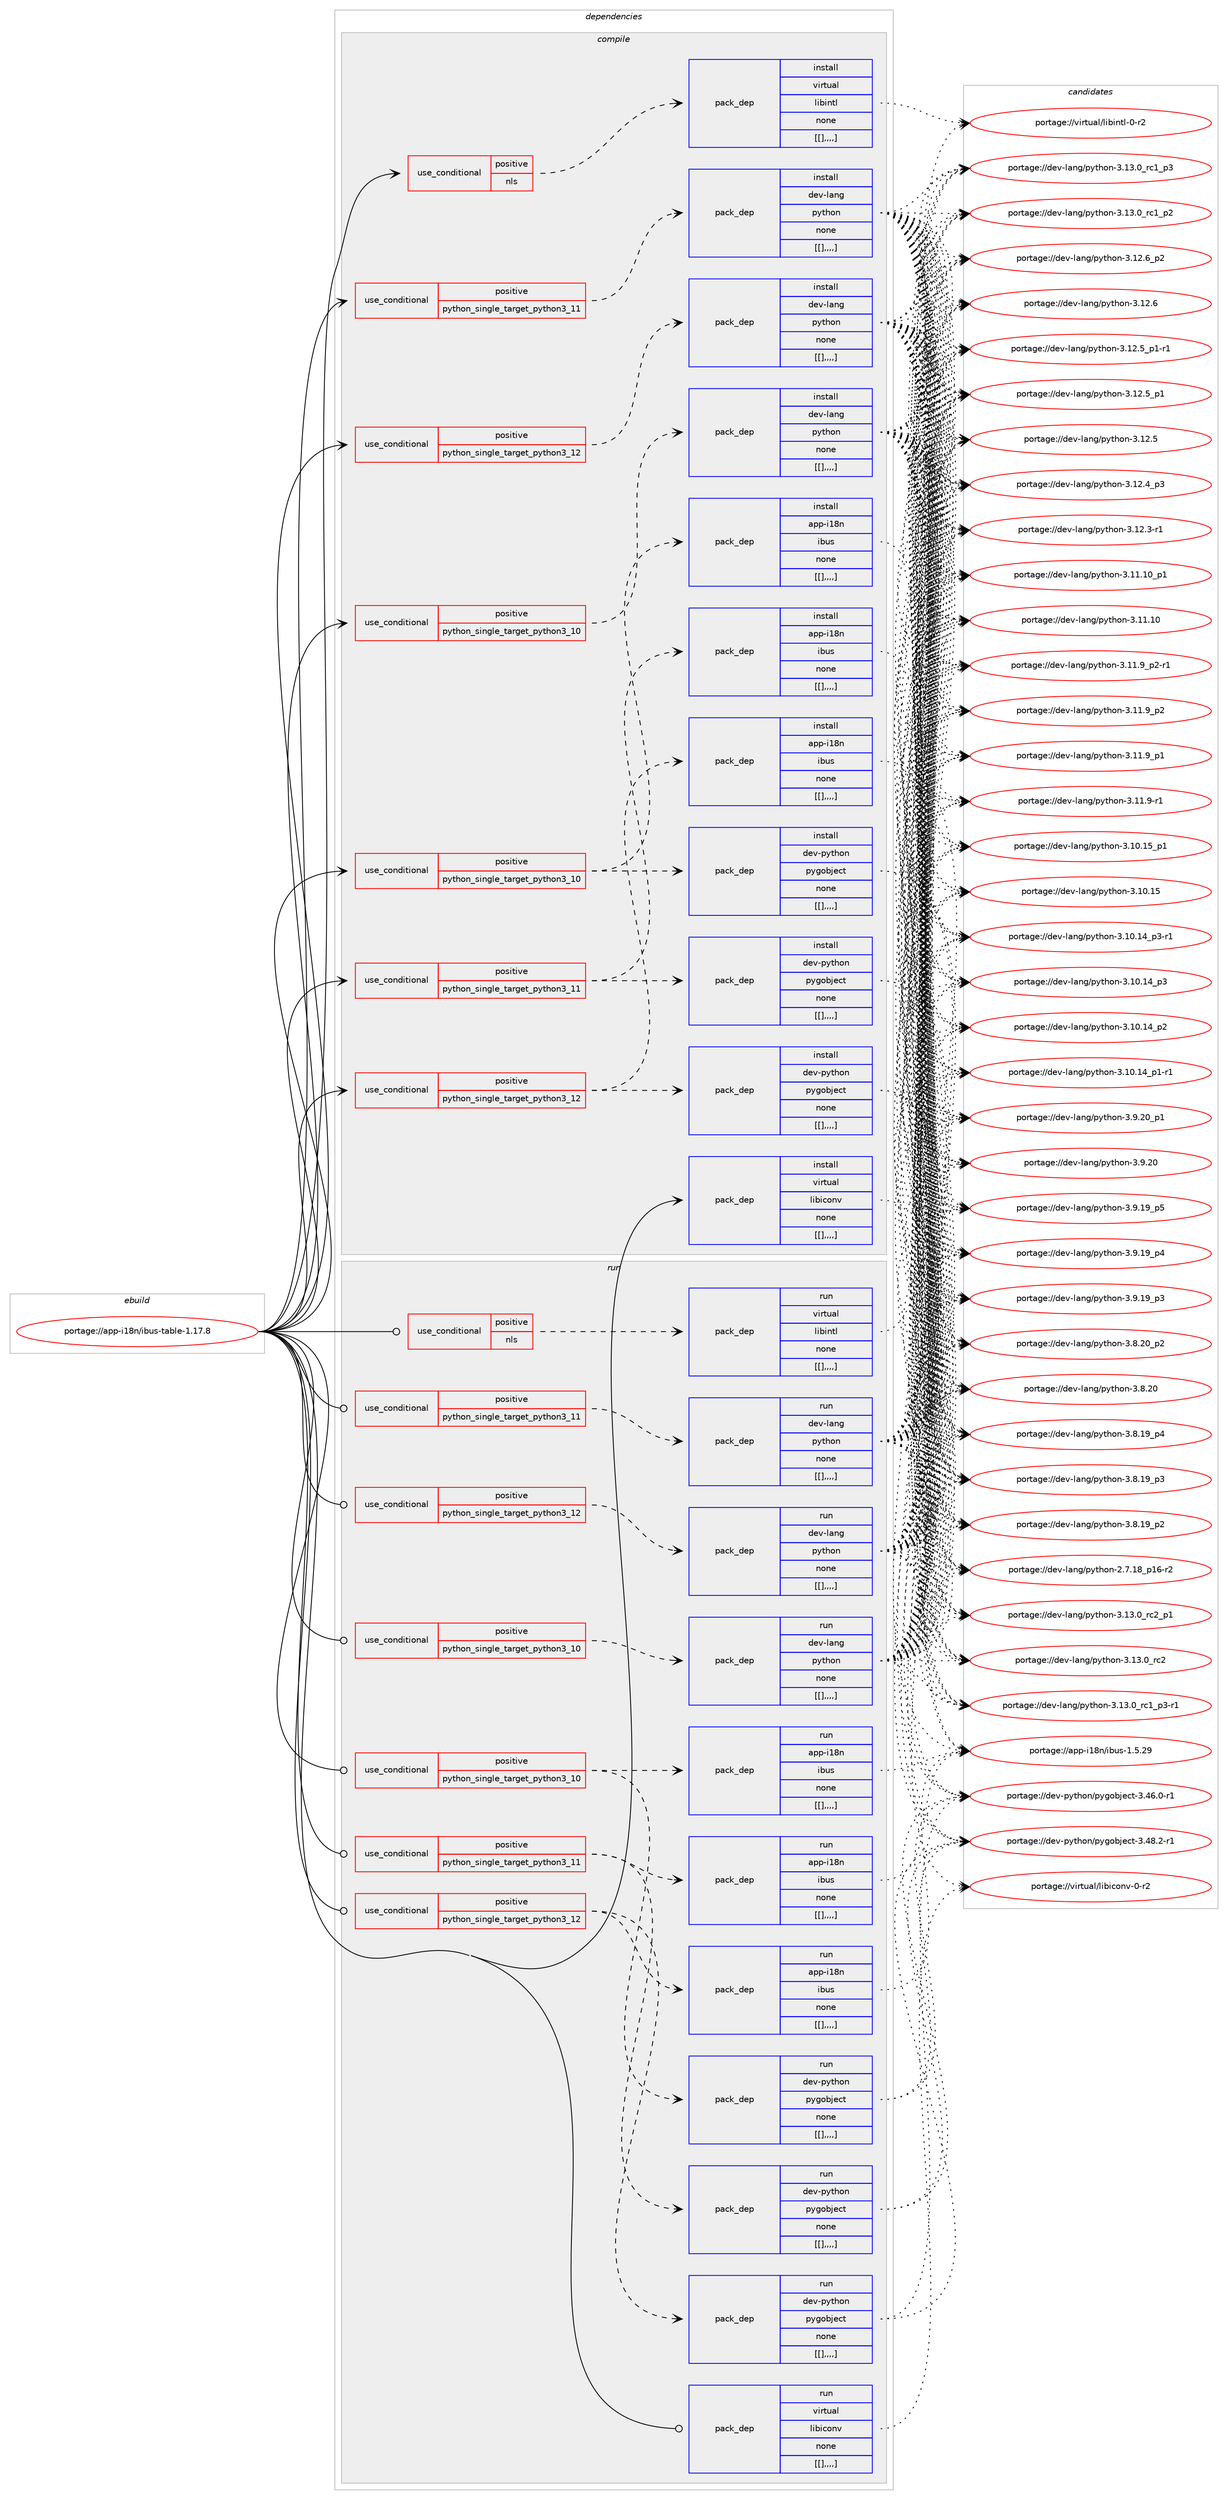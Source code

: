 digraph prolog {

# *************
# Graph options
# *************

newrank=true;
concentrate=true;
compound=true;
graph [rankdir=LR,fontname=Helvetica,fontsize=10,ranksep=1.5];#, ranksep=2.5, nodesep=0.2];
edge  [arrowhead=vee];
node  [fontname=Helvetica,fontsize=10];

# **********
# The ebuild
# **********

subgraph cluster_leftcol {
color=gray;
label=<<i>ebuild</i>>;
id [label="portage://app-i18n/ibus-table-1.17.8", color=red, width=4, href="../app-i18n/ibus-table-1.17.8.svg"];
}

# ****************
# The dependencies
# ****************

subgraph cluster_midcol {
color=gray;
label=<<i>dependencies</i>>;
subgraph cluster_compile {
fillcolor="#eeeeee";
style=filled;
label=<<i>compile</i>>;
subgraph cond11462 {
dependency38437 [label=<<TABLE BORDER="0" CELLBORDER="1" CELLSPACING="0" CELLPADDING="4"><TR><TD ROWSPAN="3" CELLPADDING="10">use_conditional</TD></TR><TR><TD>positive</TD></TR><TR><TD>nls</TD></TR></TABLE>>, shape=none, color=red];
subgraph pack26603 {
dependency38438 [label=<<TABLE BORDER="0" CELLBORDER="1" CELLSPACING="0" CELLPADDING="4" WIDTH="220"><TR><TD ROWSPAN="6" CELLPADDING="30">pack_dep</TD></TR><TR><TD WIDTH="110">install</TD></TR><TR><TD>virtual</TD></TR><TR><TD>libintl</TD></TR><TR><TD>none</TD></TR><TR><TD>[[],,,,]</TD></TR></TABLE>>, shape=none, color=blue];
}
dependency38437:e -> dependency38438:w [weight=20,style="dashed",arrowhead="vee"];
}
id:e -> dependency38437:w [weight=20,style="solid",arrowhead="vee"];
subgraph cond11463 {
dependency38439 [label=<<TABLE BORDER="0" CELLBORDER="1" CELLSPACING="0" CELLPADDING="4"><TR><TD ROWSPAN="3" CELLPADDING="10">use_conditional</TD></TR><TR><TD>positive</TD></TR><TR><TD>python_single_target_python3_10</TD></TR></TABLE>>, shape=none, color=red];
subgraph pack26604 {
dependency38440 [label=<<TABLE BORDER="0" CELLBORDER="1" CELLSPACING="0" CELLPADDING="4" WIDTH="220"><TR><TD ROWSPAN="6" CELLPADDING="30">pack_dep</TD></TR><TR><TD WIDTH="110">install</TD></TR><TR><TD>app-i18n</TD></TR><TR><TD>ibus</TD></TR><TR><TD>none</TD></TR><TR><TD>[[],,,,]</TD></TR></TABLE>>, shape=none, color=blue];
}
dependency38439:e -> dependency38440:w [weight=20,style="dashed",arrowhead="vee"];
subgraph pack26605 {
dependency38441 [label=<<TABLE BORDER="0" CELLBORDER="1" CELLSPACING="0" CELLPADDING="4" WIDTH="220"><TR><TD ROWSPAN="6" CELLPADDING="30">pack_dep</TD></TR><TR><TD WIDTH="110">install</TD></TR><TR><TD>dev-python</TD></TR><TR><TD>pygobject</TD></TR><TR><TD>none</TD></TR><TR><TD>[[],,,,]</TD></TR></TABLE>>, shape=none, color=blue];
}
dependency38439:e -> dependency38441:w [weight=20,style="dashed",arrowhead="vee"];
}
id:e -> dependency38439:w [weight=20,style="solid",arrowhead="vee"];
subgraph cond11464 {
dependency38442 [label=<<TABLE BORDER="0" CELLBORDER="1" CELLSPACING="0" CELLPADDING="4"><TR><TD ROWSPAN="3" CELLPADDING="10">use_conditional</TD></TR><TR><TD>positive</TD></TR><TR><TD>python_single_target_python3_10</TD></TR></TABLE>>, shape=none, color=red];
subgraph pack26606 {
dependency38443 [label=<<TABLE BORDER="0" CELLBORDER="1" CELLSPACING="0" CELLPADDING="4" WIDTH="220"><TR><TD ROWSPAN="6" CELLPADDING="30">pack_dep</TD></TR><TR><TD WIDTH="110">install</TD></TR><TR><TD>dev-lang</TD></TR><TR><TD>python</TD></TR><TR><TD>none</TD></TR><TR><TD>[[],,,,]</TD></TR></TABLE>>, shape=none, color=blue];
}
dependency38442:e -> dependency38443:w [weight=20,style="dashed",arrowhead="vee"];
}
id:e -> dependency38442:w [weight=20,style="solid",arrowhead="vee"];
subgraph cond11465 {
dependency38444 [label=<<TABLE BORDER="0" CELLBORDER="1" CELLSPACING="0" CELLPADDING="4"><TR><TD ROWSPAN="3" CELLPADDING="10">use_conditional</TD></TR><TR><TD>positive</TD></TR><TR><TD>python_single_target_python3_11</TD></TR></TABLE>>, shape=none, color=red];
subgraph pack26607 {
dependency38445 [label=<<TABLE BORDER="0" CELLBORDER="1" CELLSPACING="0" CELLPADDING="4" WIDTH="220"><TR><TD ROWSPAN="6" CELLPADDING="30">pack_dep</TD></TR><TR><TD WIDTH="110">install</TD></TR><TR><TD>app-i18n</TD></TR><TR><TD>ibus</TD></TR><TR><TD>none</TD></TR><TR><TD>[[],,,,]</TD></TR></TABLE>>, shape=none, color=blue];
}
dependency38444:e -> dependency38445:w [weight=20,style="dashed",arrowhead="vee"];
subgraph pack26608 {
dependency38446 [label=<<TABLE BORDER="0" CELLBORDER="1" CELLSPACING="0" CELLPADDING="4" WIDTH="220"><TR><TD ROWSPAN="6" CELLPADDING="30">pack_dep</TD></TR><TR><TD WIDTH="110">install</TD></TR><TR><TD>dev-python</TD></TR><TR><TD>pygobject</TD></TR><TR><TD>none</TD></TR><TR><TD>[[],,,,]</TD></TR></TABLE>>, shape=none, color=blue];
}
dependency38444:e -> dependency38446:w [weight=20,style="dashed",arrowhead="vee"];
}
id:e -> dependency38444:w [weight=20,style="solid",arrowhead="vee"];
subgraph cond11466 {
dependency38447 [label=<<TABLE BORDER="0" CELLBORDER="1" CELLSPACING="0" CELLPADDING="4"><TR><TD ROWSPAN="3" CELLPADDING="10">use_conditional</TD></TR><TR><TD>positive</TD></TR><TR><TD>python_single_target_python3_11</TD></TR></TABLE>>, shape=none, color=red];
subgraph pack26609 {
dependency38448 [label=<<TABLE BORDER="0" CELLBORDER="1" CELLSPACING="0" CELLPADDING="4" WIDTH="220"><TR><TD ROWSPAN="6" CELLPADDING="30">pack_dep</TD></TR><TR><TD WIDTH="110">install</TD></TR><TR><TD>dev-lang</TD></TR><TR><TD>python</TD></TR><TR><TD>none</TD></TR><TR><TD>[[],,,,]</TD></TR></TABLE>>, shape=none, color=blue];
}
dependency38447:e -> dependency38448:w [weight=20,style="dashed",arrowhead="vee"];
}
id:e -> dependency38447:w [weight=20,style="solid",arrowhead="vee"];
subgraph cond11467 {
dependency38449 [label=<<TABLE BORDER="0" CELLBORDER="1" CELLSPACING="0" CELLPADDING="4"><TR><TD ROWSPAN="3" CELLPADDING="10">use_conditional</TD></TR><TR><TD>positive</TD></TR><TR><TD>python_single_target_python3_12</TD></TR></TABLE>>, shape=none, color=red];
subgraph pack26610 {
dependency38450 [label=<<TABLE BORDER="0" CELLBORDER="1" CELLSPACING="0" CELLPADDING="4" WIDTH="220"><TR><TD ROWSPAN="6" CELLPADDING="30">pack_dep</TD></TR><TR><TD WIDTH="110">install</TD></TR><TR><TD>app-i18n</TD></TR><TR><TD>ibus</TD></TR><TR><TD>none</TD></TR><TR><TD>[[],,,,]</TD></TR></TABLE>>, shape=none, color=blue];
}
dependency38449:e -> dependency38450:w [weight=20,style="dashed",arrowhead="vee"];
subgraph pack26611 {
dependency38451 [label=<<TABLE BORDER="0" CELLBORDER="1" CELLSPACING="0" CELLPADDING="4" WIDTH="220"><TR><TD ROWSPAN="6" CELLPADDING="30">pack_dep</TD></TR><TR><TD WIDTH="110">install</TD></TR><TR><TD>dev-python</TD></TR><TR><TD>pygobject</TD></TR><TR><TD>none</TD></TR><TR><TD>[[],,,,]</TD></TR></TABLE>>, shape=none, color=blue];
}
dependency38449:e -> dependency38451:w [weight=20,style="dashed",arrowhead="vee"];
}
id:e -> dependency38449:w [weight=20,style="solid",arrowhead="vee"];
subgraph cond11468 {
dependency38452 [label=<<TABLE BORDER="0" CELLBORDER="1" CELLSPACING="0" CELLPADDING="4"><TR><TD ROWSPAN="3" CELLPADDING="10">use_conditional</TD></TR><TR><TD>positive</TD></TR><TR><TD>python_single_target_python3_12</TD></TR></TABLE>>, shape=none, color=red];
subgraph pack26612 {
dependency38453 [label=<<TABLE BORDER="0" CELLBORDER="1" CELLSPACING="0" CELLPADDING="4" WIDTH="220"><TR><TD ROWSPAN="6" CELLPADDING="30">pack_dep</TD></TR><TR><TD WIDTH="110">install</TD></TR><TR><TD>dev-lang</TD></TR><TR><TD>python</TD></TR><TR><TD>none</TD></TR><TR><TD>[[],,,,]</TD></TR></TABLE>>, shape=none, color=blue];
}
dependency38452:e -> dependency38453:w [weight=20,style="dashed",arrowhead="vee"];
}
id:e -> dependency38452:w [weight=20,style="solid",arrowhead="vee"];
subgraph pack26613 {
dependency38454 [label=<<TABLE BORDER="0" CELLBORDER="1" CELLSPACING="0" CELLPADDING="4" WIDTH="220"><TR><TD ROWSPAN="6" CELLPADDING="30">pack_dep</TD></TR><TR><TD WIDTH="110">install</TD></TR><TR><TD>virtual</TD></TR><TR><TD>libiconv</TD></TR><TR><TD>none</TD></TR><TR><TD>[[],,,,]</TD></TR></TABLE>>, shape=none, color=blue];
}
id:e -> dependency38454:w [weight=20,style="solid",arrowhead="vee"];
}
subgraph cluster_compileandrun {
fillcolor="#eeeeee";
style=filled;
label=<<i>compile and run</i>>;
}
subgraph cluster_run {
fillcolor="#eeeeee";
style=filled;
label=<<i>run</i>>;
subgraph cond11469 {
dependency38455 [label=<<TABLE BORDER="0" CELLBORDER="1" CELLSPACING="0" CELLPADDING="4"><TR><TD ROWSPAN="3" CELLPADDING="10">use_conditional</TD></TR><TR><TD>positive</TD></TR><TR><TD>nls</TD></TR></TABLE>>, shape=none, color=red];
subgraph pack26614 {
dependency38456 [label=<<TABLE BORDER="0" CELLBORDER="1" CELLSPACING="0" CELLPADDING="4" WIDTH="220"><TR><TD ROWSPAN="6" CELLPADDING="30">pack_dep</TD></TR><TR><TD WIDTH="110">run</TD></TR><TR><TD>virtual</TD></TR><TR><TD>libintl</TD></TR><TR><TD>none</TD></TR><TR><TD>[[],,,,]</TD></TR></TABLE>>, shape=none, color=blue];
}
dependency38455:e -> dependency38456:w [weight=20,style="dashed",arrowhead="vee"];
}
id:e -> dependency38455:w [weight=20,style="solid",arrowhead="odot"];
subgraph cond11470 {
dependency38457 [label=<<TABLE BORDER="0" CELLBORDER="1" CELLSPACING="0" CELLPADDING="4"><TR><TD ROWSPAN="3" CELLPADDING="10">use_conditional</TD></TR><TR><TD>positive</TD></TR><TR><TD>python_single_target_python3_10</TD></TR></TABLE>>, shape=none, color=red];
subgraph pack26615 {
dependency38458 [label=<<TABLE BORDER="0" CELLBORDER="1" CELLSPACING="0" CELLPADDING="4" WIDTH="220"><TR><TD ROWSPAN="6" CELLPADDING="30">pack_dep</TD></TR><TR><TD WIDTH="110">run</TD></TR><TR><TD>app-i18n</TD></TR><TR><TD>ibus</TD></TR><TR><TD>none</TD></TR><TR><TD>[[],,,,]</TD></TR></TABLE>>, shape=none, color=blue];
}
dependency38457:e -> dependency38458:w [weight=20,style="dashed",arrowhead="vee"];
subgraph pack26616 {
dependency38459 [label=<<TABLE BORDER="0" CELLBORDER="1" CELLSPACING="0" CELLPADDING="4" WIDTH="220"><TR><TD ROWSPAN="6" CELLPADDING="30">pack_dep</TD></TR><TR><TD WIDTH="110">run</TD></TR><TR><TD>dev-python</TD></TR><TR><TD>pygobject</TD></TR><TR><TD>none</TD></TR><TR><TD>[[],,,,]</TD></TR></TABLE>>, shape=none, color=blue];
}
dependency38457:e -> dependency38459:w [weight=20,style="dashed",arrowhead="vee"];
}
id:e -> dependency38457:w [weight=20,style="solid",arrowhead="odot"];
subgraph cond11471 {
dependency38460 [label=<<TABLE BORDER="0" CELLBORDER="1" CELLSPACING="0" CELLPADDING="4"><TR><TD ROWSPAN="3" CELLPADDING="10">use_conditional</TD></TR><TR><TD>positive</TD></TR><TR><TD>python_single_target_python3_10</TD></TR></TABLE>>, shape=none, color=red];
subgraph pack26617 {
dependency38461 [label=<<TABLE BORDER="0" CELLBORDER="1" CELLSPACING="0" CELLPADDING="4" WIDTH="220"><TR><TD ROWSPAN="6" CELLPADDING="30">pack_dep</TD></TR><TR><TD WIDTH="110">run</TD></TR><TR><TD>dev-lang</TD></TR><TR><TD>python</TD></TR><TR><TD>none</TD></TR><TR><TD>[[],,,,]</TD></TR></TABLE>>, shape=none, color=blue];
}
dependency38460:e -> dependency38461:w [weight=20,style="dashed",arrowhead="vee"];
}
id:e -> dependency38460:w [weight=20,style="solid",arrowhead="odot"];
subgraph cond11472 {
dependency38462 [label=<<TABLE BORDER="0" CELLBORDER="1" CELLSPACING="0" CELLPADDING="4"><TR><TD ROWSPAN="3" CELLPADDING="10">use_conditional</TD></TR><TR><TD>positive</TD></TR><TR><TD>python_single_target_python3_11</TD></TR></TABLE>>, shape=none, color=red];
subgraph pack26618 {
dependency38463 [label=<<TABLE BORDER="0" CELLBORDER="1" CELLSPACING="0" CELLPADDING="4" WIDTH="220"><TR><TD ROWSPAN="6" CELLPADDING="30">pack_dep</TD></TR><TR><TD WIDTH="110">run</TD></TR><TR><TD>app-i18n</TD></TR><TR><TD>ibus</TD></TR><TR><TD>none</TD></TR><TR><TD>[[],,,,]</TD></TR></TABLE>>, shape=none, color=blue];
}
dependency38462:e -> dependency38463:w [weight=20,style="dashed",arrowhead="vee"];
subgraph pack26619 {
dependency38464 [label=<<TABLE BORDER="0" CELLBORDER="1" CELLSPACING="0" CELLPADDING="4" WIDTH="220"><TR><TD ROWSPAN="6" CELLPADDING="30">pack_dep</TD></TR><TR><TD WIDTH="110">run</TD></TR><TR><TD>dev-python</TD></TR><TR><TD>pygobject</TD></TR><TR><TD>none</TD></TR><TR><TD>[[],,,,]</TD></TR></TABLE>>, shape=none, color=blue];
}
dependency38462:e -> dependency38464:w [weight=20,style="dashed",arrowhead="vee"];
}
id:e -> dependency38462:w [weight=20,style="solid",arrowhead="odot"];
subgraph cond11473 {
dependency38465 [label=<<TABLE BORDER="0" CELLBORDER="1" CELLSPACING="0" CELLPADDING="4"><TR><TD ROWSPAN="3" CELLPADDING="10">use_conditional</TD></TR><TR><TD>positive</TD></TR><TR><TD>python_single_target_python3_11</TD></TR></TABLE>>, shape=none, color=red];
subgraph pack26620 {
dependency38466 [label=<<TABLE BORDER="0" CELLBORDER="1" CELLSPACING="0" CELLPADDING="4" WIDTH="220"><TR><TD ROWSPAN="6" CELLPADDING="30">pack_dep</TD></TR><TR><TD WIDTH="110">run</TD></TR><TR><TD>dev-lang</TD></TR><TR><TD>python</TD></TR><TR><TD>none</TD></TR><TR><TD>[[],,,,]</TD></TR></TABLE>>, shape=none, color=blue];
}
dependency38465:e -> dependency38466:w [weight=20,style="dashed",arrowhead="vee"];
}
id:e -> dependency38465:w [weight=20,style="solid",arrowhead="odot"];
subgraph cond11474 {
dependency38467 [label=<<TABLE BORDER="0" CELLBORDER="1" CELLSPACING="0" CELLPADDING="4"><TR><TD ROWSPAN="3" CELLPADDING="10">use_conditional</TD></TR><TR><TD>positive</TD></TR><TR><TD>python_single_target_python3_12</TD></TR></TABLE>>, shape=none, color=red];
subgraph pack26621 {
dependency38468 [label=<<TABLE BORDER="0" CELLBORDER="1" CELLSPACING="0" CELLPADDING="4" WIDTH="220"><TR><TD ROWSPAN="6" CELLPADDING="30">pack_dep</TD></TR><TR><TD WIDTH="110">run</TD></TR><TR><TD>app-i18n</TD></TR><TR><TD>ibus</TD></TR><TR><TD>none</TD></TR><TR><TD>[[],,,,]</TD></TR></TABLE>>, shape=none, color=blue];
}
dependency38467:e -> dependency38468:w [weight=20,style="dashed",arrowhead="vee"];
subgraph pack26622 {
dependency38469 [label=<<TABLE BORDER="0" CELLBORDER="1" CELLSPACING="0" CELLPADDING="4" WIDTH="220"><TR><TD ROWSPAN="6" CELLPADDING="30">pack_dep</TD></TR><TR><TD WIDTH="110">run</TD></TR><TR><TD>dev-python</TD></TR><TR><TD>pygobject</TD></TR><TR><TD>none</TD></TR><TR><TD>[[],,,,]</TD></TR></TABLE>>, shape=none, color=blue];
}
dependency38467:e -> dependency38469:w [weight=20,style="dashed",arrowhead="vee"];
}
id:e -> dependency38467:w [weight=20,style="solid",arrowhead="odot"];
subgraph cond11475 {
dependency38470 [label=<<TABLE BORDER="0" CELLBORDER="1" CELLSPACING="0" CELLPADDING="4"><TR><TD ROWSPAN="3" CELLPADDING="10">use_conditional</TD></TR><TR><TD>positive</TD></TR><TR><TD>python_single_target_python3_12</TD></TR></TABLE>>, shape=none, color=red];
subgraph pack26623 {
dependency38471 [label=<<TABLE BORDER="0" CELLBORDER="1" CELLSPACING="0" CELLPADDING="4" WIDTH="220"><TR><TD ROWSPAN="6" CELLPADDING="30">pack_dep</TD></TR><TR><TD WIDTH="110">run</TD></TR><TR><TD>dev-lang</TD></TR><TR><TD>python</TD></TR><TR><TD>none</TD></TR><TR><TD>[[],,,,]</TD></TR></TABLE>>, shape=none, color=blue];
}
dependency38470:e -> dependency38471:w [weight=20,style="dashed",arrowhead="vee"];
}
id:e -> dependency38470:w [weight=20,style="solid",arrowhead="odot"];
subgraph pack26624 {
dependency38472 [label=<<TABLE BORDER="0" CELLBORDER="1" CELLSPACING="0" CELLPADDING="4" WIDTH="220"><TR><TD ROWSPAN="6" CELLPADDING="30">pack_dep</TD></TR><TR><TD WIDTH="110">run</TD></TR><TR><TD>virtual</TD></TR><TR><TD>libiconv</TD></TR><TR><TD>none</TD></TR><TR><TD>[[],,,,]</TD></TR></TABLE>>, shape=none, color=blue];
}
id:e -> dependency38472:w [weight=20,style="solid",arrowhead="odot"];
}
}

# **************
# The candidates
# **************

subgraph cluster_choices {
rank=same;
color=gray;
label=<<i>candidates</i>>;

subgraph choice26603 {
color=black;
nodesep=1;
choice11810511411611797108471081059810511011610845484511450 [label="portage://virtual/libintl-0-r2", color=red, width=4,href="../virtual/libintl-0-r2.svg"];
dependency38438:e -> choice11810511411611797108471081059810511011610845484511450:w [style=dotted,weight="100"];
}
subgraph choice26604 {
color=black;
nodesep=1;
choice97112112451054956110471059811711545494653465057 [label="portage://app-i18n/ibus-1.5.29", color=red, width=4,href="../app-i18n/ibus-1.5.29.svg"];
dependency38440:e -> choice97112112451054956110471059811711545494653465057:w [style=dotted,weight="100"];
}
subgraph choice26605 {
color=black;
nodesep=1;
choice10010111845112121116104111110471121211031119810610199116455146525646504511449 [label="portage://dev-python/pygobject-3.48.2-r1", color=red, width=4,href="../dev-python/pygobject-3.48.2-r1.svg"];
choice10010111845112121116104111110471121211031119810610199116455146525446484511449 [label="portage://dev-python/pygobject-3.46.0-r1", color=red, width=4,href="../dev-python/pygobject-3.46.0-r1.svg"];
dependency38441:e -> choice10010111845112121116104111110471121211031119810610199116455146525646504511449:w [style=dotted,weight="100"];
dependency38441:e -> choice10010111845112121116104111110471121211031119810610199116455146525446484511449:w [style=dotted,weight="100"];
}
subgraph choice26606 {
color=black;
nodesep=1;
choice100101118451089711010347112121116104111110455146495146489511499509511249 [label="portage://dev-lang/python-3.13.0_rc2_p1", color=red, width=4,href="../dev-lang/python-3.13.0_rc2_p1.svg"];
choice10010111845108971101034711212111610411111045514649514648951149950 [label="portage://dev-lang/python-3.13.0_rc2", color=red, width=4,href="../dev-lang/python-3.13.0_rc2.svg"];
choice1001011184510897110103471121211161041111104551464951464895114994995112514511449 [label="portage://dev-lang/python-3.13.0_rc1_p3-r1", color=red, width=4,href="../dev-lang/python-3.13.0_rc1_p3-r1.svg"];
choice100101118451089711010347112121116104111110455146495146489511499499511251 [label="portage://dev-lang/python-3.13.0_rc1_p3", color=red, width=4,href="../dev-lang/python-3.13.0_rc1_p3.svg"];
choice100101118451089711010347112121116104111110455146495146489511499499511250 [label="portage://dev-lang/python-3.13.0_rc1_p2", color=red, width=4,href="../dev-lang/python-3.13.0_rc1_p2.svg"];
choice100101118451089711010347112121116104111110455146495046549511250 [label="portage://dev-lang/python-3.12.6_p2", color=red, width=4,href="../dev-lang/python-3.12.6_p2.svg"];
choice10010111845108971101034711212111610411111045514649504654 [label="portage://dev-lang/python-3.12.6", color=red, width=4,href="../dev-lang/python-3.12.6.svg"];
choice1001011184510897110103471121211161041111104551464950465395112494511449 [label="portage://dev-lang/python-3.12.5_p1-r1", color=red, width=4,href="../dev-lang/python-3.12.5_p1-r1.svg"];
choice100101118451089711010347112121116104111110455146495046539511249 [label="portage://dev-lang/python-3.12.5_p1", color=red, width=4,href="../dev-lang/python-3.12.5_p1.svg"];
choice10010111845108971101034711212111610411111045514649504653 [label="portage://dev-lang/python-3.12.5", color=red, width=4,href="../dev-lang/python-3.12.5.svg"];
choice100101118451089711010347112121116104111110455146495046529511251 [label="portage://dev-lang/python-3.12.4_p3", color=red, width=4,href="../dev-lang/python-3.12.4_p3.svg"];
choice100101118451089711010347112121116104111110455146495046514511449 [label="portage://dev-lang/python-3.12.3-r1", color=red, width=4,href="../dev-lang/python-3.12.3-r1.svg"];
choice10010111845108971101034711212111610411111045514649494649489511249 [label="portage://dev-lang/python-3.11.10_p1", color=red, width=4,href="../dev-lang/python-3.11.10_p1.svg"];
choice1001011184510897110103471121211161041111104551464949464948 [label="portage://dev-lang/python-3.11.10", color=red, width=4,href="../dev-lang/python-3.11.10.svg"];
choice1001011184510897110103471121211161041111104551464949465795112504511449 [label="portage://dev-lang/python-3.11.9_p2-r1", color=red, width=4,href="../dev-lang/python-3.11.9_p2-r1.svg"];
choice100101118451089711010347112121116104111110455146494946579511250 [label="portage://dev-lang/python-3.11.9_p2", color=red, width=4,href="../dev-lang/python-3.11.9_p2.svg"];
choice100101118451089711010347112121116104111110455146494946579511249 [label="portage://dev-lang/python-3.11.9_p1", color=red, width=4,href="../dev-lang/python-3.11.9_p1.svg"];
choice100101118451089711010347112121116104111110455146494946574511449 [label="portage://dev-lang/python-3.11.9-r1", color=red, width=4,href="../dev-lang/python-3.11.9-r1.svg"];
choice10010111845108971101034711212111610411111045514649484649539511249 [label="portage://dev-lang/python-3.10.15_p1", color=red, width=4,href="../dev-lang/python-3.10.15_p1.svg"];
choice1001011184510897110103471121211161041111104551464948464953 [label="portage://dev-lang/python-3.10.15", color=red, width=4,href="../dev-lang/python-3.10.15.svg"];
choice100101118451089711010347112121116104111110455146494846495295112514511449 [label="portage://dev-lang/python-3.10.14_p3-r1", color=red, width=4,href="../dev-lang/python-3.10.14_p3-r1.svg"];
choice10010111845108971101034711212111610411111045514649484649529511251 [label="portage://dev-lang/python-3.10.14_p3", color=red, width=4,href="../dev-lang/python-3.10.14_p3.svg"];
choice10010111845108971101034711212111610411111045514649484649529511250 [label="portage://dev-lang/python-3.10.14_p2", color=red, width=4,href="../dev-lang/python-3.10.14_p2.svg"];
choice100101118451089711010347112121116104111110455146494846495295112494511449 [label="portage://dev-lang/python-3.10.14_p1-r1", color=red, width=4,href="../dev-lang/python-3.10.14_p1-r1.svg"];
choice100101118451089711010347112121116104111110455146574650489511249 [label="portage://dev-lang/python-3.9.20_p1", color=red, width=4,href="../dev-lang/python-3.9.20_p1.svg"];
choice10010111845108971101034711212111610411111045514657465048 [label="portage://dev-lang/python-3.9.20", color=red, width=4,href="../dev-lang/python-3.9.20.svg"];
choice100101118451089711010347112121116104111110455146574649579511253 [label="portage://dev-lang/python-3.9.19_p5", color=red, width=4,href="../dev-lang/python-3.9.19_p5.svg"];
choice100101118451089711010347112121116104111110455146574649579511252 [label="portage://dev-lang/python-3.9.19_p4", color=red, width=4,href="../dev-lang/python-3.9.19_p4.svg"];
choice100101118451089711010347112121116104111110455146574649579511251 [label="portage://dev-lang/python-3.9.19_p3", color=red, width=4,href="../dev-lang/python-3.9.19_p3.svg"];
choice100101118451089711010347112121116104111110455146564650489511250 [label="portage://dev-lang/python-3.8.20_p2", color=red, width=4,href="../dev-lang/python-3.8.20_p2.svg"];
choice10010111845108971101034711212111610411111045514656465048 [label="portage://dev-lang/python-3.8.20", color=red, width=4,href="../dev-lang/python-3.8.20.svg"];
choice100101118451089711010347112121116104111110455146564649579511252 [label="portage://dev-lang/python-3.8.19_p4", color=red, width=4,href="../dev-lang/python-3.8.19_p4.svg"];
choice100101118451089711010347112121116104111110455146564649579511251 [label="portage://dev-lang/python-3.8.19_p3", color=red, width=4,href="../dev-lang/python-3.8.19_p3.svg"];
choice100101118451089711010347112121116104111110455146564649579511250 [label="portage://dev-lang/python-3.8.19_p2", color=red, width=4,href="../dev-lang/python-3.8.19_p2.svg"];
choice100101118451089711010347112121116104111110455046554649569511249544511450 [label="portage://dev-lang/python-2.7.18_p16-r2", color=red, width=4,href="../dev-lang/python-2.7.18_p16-r2.svg"];
dependency38443:e -> choice100101118451089711010347112121116104111110455146495146489511499509511249:w [style=dotted,weight="100"];
dependency38443:e -> choice10010111845108971101034711212111610411111045514649514648951149950:w [style=dotted,weight="100"];
dependency38443:e -> choice1001011184510897110103471121211161041111104551464951464895114994995112514511449:w [style=dotted,weight="100"];
dependency38443:e -> choice100101118451089711010347112121116104111110455146495146489511499499511251:w [style=dotted,weight="100"];
dependency38443:e -> choice100101118451089711010347112121116104111110455146495146489511499499511250:w [style=dotted,weight="100"];
dependency38443:e -> choice100101118451089711010347112121116104111110455146495046549511250:w [style=dotted,weight="100"];
dependency38443:e -> choice10010111845108971101034711212111610411111045514649504654:w [style=dotted,weight="100"];
dependency38443:e -> choice1001011184510897110103471121211161041111104551464950465395112494511449:w [style=dotted,weight="100"];
dependency38443:e -> choice100101118451089711010347112121116104111110455146495046539511249:w [style=dotted,weight="100"];
dependency38443:e -> choice10010111845108971101034711212111610411111045514649504653:w [style=dotted,weight="100"];
dependency38443:e -> choice100101118451089711010347112121116104111110455146495046529511251:w [style=dotted,weight="100"];
dependency38443:e -> choice100101118451089711010347112121116104111110455146495046514511449:w [style=dotted,weight="100"];
dependency38443:e -> choice10010111845108971101034711212111610411111045514649494649489511249:w [style=dotted,weight="100"];
dependency38443:e -> choice1001011184510897110103471121211161041111104551464949464948:w [style=dotted,weight="100"];
dependency38443:e -> choice1001011184510897110103471121211161041111104551464949465795112504511449:w [style=dotted,weight="100"];
dependency38443:e -> choice100101118451089711010347112121116104111110455146494946579511250:w [style=dotted,weight="100"];
dependency38443:e -> choice100101118451089711010347112121116104111110455146494946579511249:w [style=dotted,weight="100"];
dependency38443:e -> choice100101118451089711010347112121116104111110455146494946574511449:w [style=dotted,weight="100"];
dependency38443:e -> choice10010111845108971101034711212111610411111045514649484649539511249:w [style=dotted,weight="100"];
dependency38443:e -> choice1001011184510897110103471121211161041111104551464948464953:w [style=dotted,weight="100"];
dependency38443:e -> choice100101118451089711010347112121116104111110455146494846495295112514511449:w [style=dotted,weight="100"];
dependency38443:e -> choice10010111845108971101034711212111610411111045514649484649529511251:w [style=dotted,weight="100"];
dependency38443:e -> choice10010111845108971101034711212111610411111045514649484649529511250:w [style=dotted,weight="100"];
dependency38443:e -> choice100101118451089711010347112121116104111110455146494846495295112494511449:w [style=dotted,weight="100"];
dependency38443:e -> choice100101118451089711010347112121116104111110455146574650489511249:w [style=dotted,weight="100"];
dependency38443:e -> choice10010111845108971101034711212111610411111045514657465048:w [style=dotted,weight="100"];
dependency38443:e -> choice100101118451089711010347112121116104111110455146574649579511253:w [style=dotted,weight="100"];
dependency38443:e -> choice100101118451089711010347112121116104111110455146574649579511252:w [style=dotted,weight="100"];
dependency38443:e -> choice100101118451089711010347112121116104111110455146574649579511251:w [style=dotted,weight="100"];
dependency38443:e -> choice100101118451089711010347112121116104111110455146564650489511250:w [style=dotted,weight="100"];
dependency38443:e -> choice10010111845108971101034711212111610411111045514656465048:w [style=dotted,weight="100"];
dependency38443:e -> choice100101118451089711010347112121116104111110455146564649579511252:w [style=dotted,weight="100"];
dependency38443:e -> choice100101118451089711010347112121116104111110455146564649579511251:w [style=dotted,weight="100"];
dependency38443:e -> choice100101118451089711010347112121116104111110455146564649579511250:w [style=dotted,weight="100"];
dependency38443:e -> choice100101118451089711010347112121116104111110455046554649569511249544511450:w [style=dotted,weight="100"];
}
subgraph choice26607 {
color=black;
nodesep=1;
choice97112112451054956110471059811711545494653465057 [label="portage://app-i18n/ibus-1.5.29", color=red, width=4,href="../app-i18n/ibus-1.5.29.svg"];
dependency38445:e -> choice97112112451054956110471059811711545494653465057:w [style=dotted,weight="100"];
}
subgraph choice26608 {
color=black;
nodesep=1;
choice10010111845112121116104111110471121211031119810610199116455146525646504511449 [label="portage://dev-python/pygobject-3.48.2-r1", color=red, width=4,href="../dev-python/pygobject-3.48.2-r1.svg"];
choice10010111845112121116104111110471121211031119810610199116455146525446484511449 [label="portage://dev-python/pygobject-3.46.0-r1", color=red, width=4,href="../dev-python/pygobject-3.46.0-r1.svg"];
dependency38446:e -> choice10010111845112121116104111110471121211031119810610199116455146525646504511449:w [style=dotted,weight="100"];
dependency38446:e -> choice10010111845112121116104111110471121211031119810610199116455146525446484511449:w [style=dotted,weight="100"];
}
subgraph choice26609 {
color=black;
nodesep=1;
choice100101118451089711010347112121116104111110455146495146489511499509511249 [label="portage://dev-lang/python-3.13.0_rc2_p1", color=red, width=4,href="../dev-lang/python-3.13.0_rc2_p1.svg"];
choice10010111845108971101034711212111610411111045514649514648951149950 [label="portage://dev-lang/python-3.13.0_rc2", color=red, width=4,href="../dev-lang/python-3.13.0_rc2.svg"];
choice1001011184510897110103471121211161041111104551464951464895114994995112514511449 [label="portage://dev-lang/python-3.13.0_rc1_p3-r1", color=red, width=4,href="../dev-lang/python-3.13.0_rc1_p3-r1.svg"];
choice100101118451089711010347112121116104111110455146495146489511499499511251 [label="portage://dev-lang/python-3.13.0_rc1_p3", color=red, width=4,href="../dev-lang/python-3.13.0_rc1_p3.svg"];
choice100101118451089711010347112121116104111110455146495146489511499499511250 [label="portage://dev-lang/python-3.13.0_rc1_p2", color=red, width=4,href="../dev-lang/python-3.13.0_rc1_p2.svg"];
choice100101118451089711010347112121116104111110455146495046549511250 [label="portage://dev-lang/python-3.12.6_p2", color=red, width=4,href="../dev-lang/python-3.12.6_p2.svg"];
choice10010111845108971101034711212111610411111045514649504654 [label="portage://dev-lang/python-3.12.6", color=red, width=4,href="../dev-lang/python-3.12.6.svg"];
choice1001011184510897110103471121211161041111104551464950465395112494511449 [label="portage://dev-lang/python-3.12.5_p1-r1", color=red, width=4,href="../dev-lang/python-3.12.5_p1-r1.svg"];
choice100101118451089711010347112121116104111110455146495046539511249 [label="portage://dev-lang/python-3.12.5_p1", color=red, width=4,href="../dev-lang/python-3.12.5_p1.svg"];
choice10010111845108971101034711212111610411111045514649504653 [label="portage://dev-lang/python-3.12.5", color=red, width=4,href="../dev-lang/python-3.12.5.svg"];
choice100101118451089711010347112121116104111110455146495046529511251 [label="portage://dev-lang/python-3.12.4_p3", color=red, width=4,href="../dev-lang/python-3.12.4_p3.svg"];
choice100101118451089711010347112121116104111110455146495046514511449 [label="portage://dev-lang/python-3.12.3-r1", color=red, width=4,href="../dev-lang/python-3.12.3-r1.svg"];
choice10010111845108971101034711212111610411111045514649494649489511249 [label="portage://dev-lang/python-3.11.10_p1", color=red, width=4,href="../dev-lang/python-3.11.10_p1.svg"];
choice1001011184510897110103471121211161041111104551464949464948 [label="portage://dev-lang/python-3.11.10", color=red, width=4,href="../dev-lang/python-3.11.10.svg"];
choice1001011184510897110103471121211161041111104551464949465795112504511449 [label="portage://dev-lang/python-3.11.9_p2-r1", color=red, width=4,href="../dev-lang/python-3.11.9_p2-r1.svg"];
choice100101118451089711010347112121116104111110455146494946579511250 [label="portage://dev-lang/python-3.11.9_p2", color=red, width=4,href="../dev-lang/python-3.11.9_p2.svg"];
choice100101118451089711010347112121116104111110455146494946579511249 [label="portage://dev-lang/python-3.11.9_p1", color=red, width=4,href="../dev-lang/python-3.11.9_p1.svg"];
choice100101118451089711010347112121116104111110455146494946574511449 [label="portage://dev-lang/python-3.11.9-r1", color=red, width=4,href="../dev-lang/python-3.11.9-r1.svg"];
choice10010111845108971101034711212111610411111045514649484649539511249 [label="portage://dev-lang/python-3.10.15_p1", color=red, width=4,href="../dev-lang/python-3.10.15_p1.svg"];
choice1001011184510897110103471121211161041111104551464948464953 [label="portage://dev-lang/python-3.10.15", color=red, width=4,href="../dev-lang/python-3.10.15.svg"];
choice100101118451089711010347112121116104111110455146494846495295112514511449 [label="portage://dev-lang/python-3.10.14_p3-r1", color=red, width=4,href="../dev-lang/python-3.10.14_p3-r1.svg"];
choice10010111845108971101034711212111610411111045514649484649529511251 [label="portage://dev-lang/python-3.10.14_p3", color=red, width=4,href="../dev-lang/python-3.10.14_p3.svg"];
choice10010111845108971101034711212111610411111045514649484649529511250 [label="portage://dev-lang/python-3.10.14_p2", color=red, width=4,href="../dev-lang/python-3.10.14_p2.svg"];
choice100101118451089711010347112121116104111110455146494846495295112494511449 [label="portage://dev-lang/python-3.10.14_p1-r1", color=red, width=4,href="../dev-lang/python-3.10.14_p1-r1.svg"];
choice100101118451089711010347112121116104111110455146574650489511249 [label="portage://dev-lang/python-3.9.20_p1", color=red, width=4,href="../dev-lang/python-3.9.20_p1.svg"];
choice10010111845108971101034711212111610411111045514657465048 [label="portage://dev-lang/python-3.9.20", color=red, width=4,href="../dev-lang/python-3.9.20.svg"];
choice100101118451089711010347112121116104111110455146574649579511253 [label="portage://dev-lang/python-3.9.19_p5", color=red, width=4,href="../dev-lang/python-3.9.19_p5.svg"];
choice100101118451089711010347112121116104111110455146574649579511252 [label="portage://dev-lang/python-3.9.19_p4", color=red, width=4,href="../dev-lang/python-3.9.19_p4.svg"];
choice100101118451089711010347112121116104111110455146574649579511251 [label="portage://dev-lang/python-3.9.19_p3", color=red, width=4,href="../dev-lang/python-3.9.19_p3.svg"];
choice100101118451089711010347112121116104111110455146564650489511250 [label="portage://dev-lang/python-3.8.20_p2", color=red, width=4,href="../dev-lang/python-3.8.20_p2.svg"];
choice10010111845108971101034711212111610411111045514656465048 [label="portage://dev-lang/python-3.8.20", color=red, width=4,href="../dev-lang/python-3.8.20.svg"];
choice100101118451089711010347112121116104111110455146564649579511252 [label="portage://dev-lang/python-3.8.19_p4", color=red, width=4,href="../dev-lang/python-3.8.19_p4.svg"];
choice100101118451089711010347112121116104111110455146564649579511251 [label="portage://dev-lang/python-3.8.19_p3", color=red, width=4,href="../dev-lang/python-3.8.19_p3.svg"];
choice100101118451089711010347112121116104111110455146564649579511250 [label="portage://dev-lang/python-3.8.19_p2", color=red, width=4,href="../dev-lang/python-3.8.19_p2.svg"];
choice100101118451089711010347112121116104111110455046554649569511249544511450 [label="portage://dev-lang/python-2.7.18_p16-r2", color=red, width=4,href="../dev-lang/python-2.7.18_p16-r2.svg"];
dependency38448:e -> choice100101118451089711010347112121116104111110455146495146489511499509511249:w [style=dotted,weight="100"];
dependency38448:e -> choice10010111845108971101034711212111610411111045514649514648951149950:w [style=dotted,weight="100"];
dependency38448:e -> choice1001011184510897110103471121211161041111104551464951464895114994995112514511449:w [style=dotted,weight="100"];
dependency38448:e -> choice100101118451089711010347112121116104111110455146495146489511499499511251:w [style=dotted,weight="100"];
dependency38448:e -> choice100101118451089711010347112121116104111110455146495146489511499499511250:w [style=dotted,weight="100"];
dependency38448:e -> choice100101118451089711010347112121116104111110455146495046549511250:w [style=dotted,weight="100"];
dependency38448:e -> choice10010111845108971101034711212111610411111045514649504654:w [style=dotted,weight="100"];
dependency38448:e -> choice1001011184510897110103471121211161041111104551464950465395112494511449:w [style=dotted,weight="100"];
dependency38448:e -> choice100101118451089711010347112121116104111110455146495046539511249:w [style=dotted,weight="100"];
dependency38448:e -> choice10010111845108971101034711212111610411111045514649504653:w [style=dotted,weight="100"];
dependency38448:e -> choice100101118451089711010347112121116104111110455146495046529511251:w [style=dotted,weight="100"];
dependency38448:e -> choice100101118451089711010347112121116104111110455146495046514511449:w [style=dotted,weight="100"];
dependency38448:e -> choice10010111845108971101034711212111610411111045514649494649489511249:w [style=dotted,weight="100"];
dependency38448:e -> choice1001011184510897110103471121211161041111104551464949464948:w [style=dotted,weight="100"];
dependency38448:e -> choice1001011184510897110103471121211161041111104551464949465795112504511449:w [style=dotted,weight="100"];
dependency38448:e -> choice100101118451089711010347112121116104111110455146494946579511250:w [style=dotted,weight="100"];
dependency38448:e -> choice100101118451089711010347112121116104111110455146494946579511249:w [style=dotted,weight="100"];
dependency38448:e -> choice100101118451089711010347112121116104111110455146494946574511449:w [style=dotted,weight="100"];
dependency38448:e -> choice10010111845108971101034711212111610411111045514649484649539511249:w [style=dotted,weight="100"];
dependency38448:e -> choice1001011184510897110103471121211161041111104551464948464953:w [style=dotted,weight="100"];
dependency38448:e -> choice100101118451089711010347112121116104111110455146494846495295112514511449:w [style=dotted,weight="100"];
dependency38448:e -> choice10010111845108971101034711212111610411111045514649484649529511251:w [style=dotted,weight="100"];
dependency38448:e -> choice10010111845108971101034711212111610411111045514649484649529511250:w [style=dotted,weight="100"];
dependency38448:e -> choice100101118451089711010347112121116104111110455146494846495295112494511449:w [style=dotted,weight="100"];
dependency38448:e -> choice100101118451089711010347112121116104111110455146574650489511249:w [style=dotted,weight="100"];
dependency38448:e -> choice10010111845108971101034711212111610411111045514657465048:w [style=dotted,weight="100"];
dependency38448:e -> choice100101118451089711010347112121116104111110455146574649579511253:w [style=dotted,weight="100"];
dependency38448:e -> choice100101118451089711010347112121116104111110455146574649579511252:w [style=dotted,weight="100"];
dependency38448:e -> choice100101118451089711010347112121116104111110455146574649579511251:w [style=dotted,weight="100"];
dependency38448:e -> choice100101118451089711010347112121116104111110455146564650489511250:w [style=dotted,weight="100"];
dependency38448:e -> choice10010111845108971101034711212111610411111045514656465048:w [style=dotted,weight="100"];
dependency38448:e -> choice100101118451089711010347112121116104111110455146564649579511252:w [style=dotted,weight="100"];
dependency38448:e -> choice100101118451089711010347112121116104111110455146564649579511251:w [style=dotted,weight="100"];
dependency38448:e -> choice100101118451089711010347112121116104111110455146564649579511250:w [style=dotted,weight="100"];
dependency38448:e -> choice100101118451089711010347112121116104111110455046554649569511249544511450:w [style=dotted,weight="100"];
}
subgraph choice26610 {
color=black;
nodesep=1;
choice97112112451054956110471059811711545494653465057 [label="portage://app-i18n/ibus-1.5.29", color=red, width=4,href="../app-i18n/ibus-1.5.29.svg"];
dependency38450:e -> choice97112112451054956110471059811711545494653465057:w [style=dotted,weight="100"];
}
subgraph choice26611 {
color=black;
nodesep=1;
choice10010111845112121116104111110471121211031119810610199116455146525646504511449 [label="portage://dev-python/pygobject-3.48.2-r1", color=red, width=4,href="../dev-python/pygobject-3.48.2-r1.svg"];
choice10010111845112121116104111110471121211031119810610199116455146525446484511449 [label="portage://dev-python/pygobject-3.46.0-r1", color=red, width=4,href="../dev-python/pygobject-3.46.0-r1.svg"];
dependency38451:e -> choice10010111845112121116104111110471121211031119810610199116455146525646504511449:w [style=dotted,weight="100"];
dependency38451:e -> choice10010111845112121116104111110471121211031119810610199116455146525446484511449:w [style=dotted,weight="100"];
}
subgraph choice26612 {
color=black;
nodesep=1;
choice100101118451089711010347112121116104111110455146495146489511499509511249 [label="portage://dev-lang/python-3.13.0_rc2_p1", color=red, width=4,href="../dev-lang/python-3.13.0_rc2_p1.svg"];
choice10010111845108971101034711212111610411111045514649514648951149950 [label="portage://dev-lang/python-3.13.0_rc2", color=red, width=4,href="../dev-lang/python-3.13.0_rc2.svg"];
choice1001011184510897110103471121211161041111104551464951464895114994995112514511449 [label="portage://dev-lang/python-3.13.0_rc1_p3-r1", color=red, width=4,href="../dev-lang/python-3.13.0_rc1_p3-r1.svg"];
choice100101118451089711010347112121116104111110455146495146489511499499511251 [label="portage://dev-lang/python-3.13.0_rc1_p3", color=red, width=4,href="../dev-lang/python-3.13.0_rc1_p3.svg"];
choice100101118451089711010347112121116104111110455146495146489511499499511250 [label="portage://dev-lang/python-3.13.0_rc1_p2", color=red, width=4,href="../dev-lang/python-3.13.0_rc1_p2.svg"];
choice100101118451089711010347112121116104111110455146495046549511250 [label="portage://dev-lang/python-3.12.6_p2", color=red, width=4,href="../dev-lang/python-3.12.6_p2.svg"];
choice10010111845108971101034711212111610411111045514649504654 [label="portage://dev-lang/python-3.12.6", color=red, width=4,href="../dev-lang/python-3.12.6.svg"];
choice1001011184510897110103471121211161041111104551464950465395112494511449 [label="portage://dev-lang/python-3.12.5_p1-r1", color=red, width=4,href="../dev-lang/python-3.12.5_p1-r1.svg"];
choice100101118451089711010347112121116104111110455146495046539511249 [label="portage://dev-lang/python-3.12.5_p1", color=red, width=4,href="../dev-lang/python-3.12.5_p1.svg"];
choice10010111845108971101034711212111610411111045514649504653 [label="portage://dev-lang/python-3.12.5", color=red, width=4,href="../dev-lang/python-3.12.5.svg"];
choice100101118451089711010347112121116104111110455146495046529511251 [label="portage://dev-lang/python-3.12.4_p3", color=red, width=4,href="../dev-lang/python-3.12.4_p3.svg"];
choice100101118451089711010347112121116104111110455146495046514511449 [label="portage://dev-lang/python-3.12.3-r1", color=red, width=4,href="../dev-lang/python-3.12.3-r1.svg"];
choice10010111845108971101034711212111610411111045514649494649489511249 [label="portage://dev-lang/python-3.11.10_p1", color=red, width=4,href="../dev-lang/python-3.11.10_p1.svg"];
choice1001011184510897110103471121211161041111104551464949464948 [label="portage://dev-lang/python-3.11.10", color=red, width=4,href="../dev-lang/python-3.11.10.svg"];
choice1001011184510897110103471121211161041111104551464949465795112504511449 [label="portage://dev-lang/python-3.11.9_p2-r1", color=red, width=4,href="../dev-lang/python-3.11.9_p2-r1.svg"];
choice100101118451089711010347112121116104111110455146494946579511250 [label="portage://dev-lang/python-3.11.9_p2", color=red, width=4,href="../dev-lang/python-3.11.9_p2.svg"];
choice100101118451089711010347112121116104111110455146494946579511249 [label="portage://dev-lang/python-3.11.9_p1", color=red, width=4,href="../dev-lang/python-3.11.9_p1.svg"];
choice100101118451089711010347112121116104111110455146494946574511449 [label="portage://dev-lang/python-3.11.9-r1", color=red, width=4,href="../dev-lang/python-3.11.9-r1.svg"];
choice10010111845108971101034711212111610411111045514649484649539511249 [label="portage://dev-lang/python-3.10.15_p1", color=red, width=4,href="../dev-lang/python-3.10.15_p1.svg"];
choice1001011184510897110103471121211161041111104551464948464953 [label="portage://dev-lang/python-3.10.15", color=red, width=4,href="../dev-lang/python-3.10.15.svg"];
choice100101118451089711010347112121116104111110455146494846495295112514511449 [label="portage://dev-lang/python-3.10.14_p3-r1", color=red, width=4,href="../dev-lang/python-3.10.14_p3-r1.svg"];
choice10010111845108971101034711212111610411111045514649484649529511251 [label="portage://dev-lang/python-3.10.14_p3", color=red, width=4,href="../dev-lang/python-3.10.14_p3.svg"];
choice10010111845108971101034711212111610411111045514649484649529511250 [label="portage://dev-lang/python-3.10.14_p2", color=red, width=4,href="../dev-lang/python-3.10.14_p2.svg"];
choice100101118451089711010347112121116104111110455146494846495295112494511449 [label="portage://dev-lang/python-3.10.14_p1-r1", color=red, width=4,href="../dev-lang/python-3.10.14_p1-r1.svg"];
choice100101118451089711010347112121116104111110455146574650489511249 [label="portage://dev-lang/python-3.9.20_p1", color=red, width=4,href="../dev-lang/python-3.9.20_p1.svg"];
choice10010111845108971101034711212111610411111045514657465048 [label="portage://dev-lang/python-3.9.20", color=red, width=4,href="../dev-lang/python-3.9.20.svg"];
choice100101118451089711010347112121116104111110455146574649579511253 [label="portage://dev-lang/python-3.9.19_p5", color=red, width=4,href="../dev-lang/python-3.9.19_p5.svg"];
choice100101118451089711010347112121116104111110455146574649579511252 [label="portage://dev-lang/python-3.9.19_p4", color=red, width=4,href="../dev-lang/python-3.9.19_p4.svg"];
choice100101118451089711010347112121116104111110455146574649579511251 [label="portage://dev-lang/python-3.9.19_p3", color=red, width=4,href="../dev-lang/python-3.9.19_p3.svg"];
choice100101118451089711010347112121116104111110455146564650489511250 [label="portage://dev-lang/python-3.8.20_p2", color=red, width=4,href="../dev-lang/python-3.8.20_p2.svg"];
choice10010111845108971101034711212111610411111045514656465048 [label="portage://dev-lang/python-3.8.20", color=red, width=4,href="../dev-lang/python-3.8.20.svg"];
choice100101118451089711010347112121116104111110455146564649579511252 [label="portage://dev-lang/python-3.8.19_p4", color=red, width=4,href="../dev-lang/python-3.8.19_p4.svg"];
choice100101118451089711010347112121116104111110455146564649579511251 [label="portage://dev-lang/python-3.8.19_p3", color=red, width=4,href="../dev-lang/python-3.8.19_p3.svg"];
choice100101118451089711010347112121116104111110455146564649579511250 [label="portage://dev-lang/python-3.8.19_p2", color=red, width=4,href="../dev-lang/python-3.8.19_p2.svg"];
choice100101118451089711010347112121116104111110455046554649569511249544511450 [label="portage://dev-lang/python-2.7.18_p16-r2", color=red, width=4,href="../dev-lang/python-2.7.18_p16-r2.svg"];
dependency38453:e -> choice100101118451089711010347112121116104111110455146495146489511499509511249:w [style=dotted,weight="100"];
dependency38453:e -> choice10010111845108971101034711212111610411111045514649514648951149950:w [style=dotted,weight="100"];
dependency38453:e -> choice1001011184510897110103471121211161041111104551464951464895114994995112514511449:w [style=dotted,weight="100"];
dependency38453:e -> choice100101118451089711010347112121116104111110455146495146489511499499511251:w [style=dotted,weight="100"];
dependency38453:e -> choice100101118451089711010347112121116104111110455146495146489511499499511250:w [style=dotted,weight="100"];
dependency38453:e -> choice100101118451089711010347112121116104111110455146495046549511250:w [style=dotted,weight="100"];
dependency38453:e -> choice10010111845108971101034711212111610411111045514649504654:w [style=dotted,weight="100"];
dependency38453:e -> choice1001011184510897110103471121211161041111104551464950465395112494511449:w [style=dotted,weight="100"];
dependency38453:e -> choice100101118451089711010347112121116104111110455146495046539511249:w [style=dotted,weight="100"];
dependency38453:e -> choice10010111845108971101034711212111610411111045514649504653:w [style=dotted,weight="100"];
dependency38453:e -> choice100101118451089711010347112121116104111110455146495046529511251:w [style=dotted,weight="100"];
dependency38453:e -> choice100101118451089711010347112121116104111110455146495046514511449:w [style=dotted,weight="100"];
dependency38453:e -> choice10010111845108971101034711212111610411111045514649494649489511249:w [style=dotted,weight="100"];
dependency38453:e -> choice1001011184510897110103471121211161041111104551464949464948:w [style=dotted,weight="100"];
dependency38453:e -> choice1001011184510897110103471121211161041111104551464949465795112504511449:w [style=dotted,weight="100"];
dependency38453:e -> choice100101118451089711010347112121116104111110455146494946579511250:w [style=dotted,weight="100"];
dependency38453:e -> choice100101118451089711010347112121116104111110455146494946579511249:w [style=dotted,weight="100"];
dependency38453:e -> choice100101118451089711010347112121116104111110455146494946574511449:w [style=dotted,weight="100"];
dependency38453:e -> choice10010111845108971101034711212111610411111045514649484649539511249:w [style=dotted,weight="100"];
dependency38453:e -> choice1001011184510897110103471121211161041111104551464948464953:w [style=dotted,weight="100"];
dependency38453:e -> choice100101118451089711010347112121116104111110455146494846495295112514511449:w [style=dotted,weight="100"];
dependency38453:e -> choice10010111845108971101034711212111610411111045514649484649529511251:w [style=dotted,weight="100"];
dependency38453:e -> choice10010111845108971101034711212111610411111045514649484649529511250:w [style=dotted,weight="100"];
dependency38453:e -> choice100101118451089711010347112121116104111110455146494846495295112494511449:w [style=dotted,weight="100"];
dependency38453:e -> choice100101118451089711010347112121116104111110455146574650489511249:w [style=dotted,weight="100"];
dependency38453:e -> choice10010111845108971101034711212111610411111045514657465048:w [style=dotted,weight="100"];
dependency38453:e -> choice100101118451089711010347112121116104111110455146574649579511253:w [style=dotted,weight="100"];
dependency38453:e -> choice100101118451089711010347112121116104111110455146574649579511252:w [style=dotted,weight="100"];
dependency38453:e -> choice100101118451089711010347112121116104111110455146574649579511251:w [style=dotted,weight="100"];
dependency38453:e -> choice100101118451089711010347112121116104111110455146564650489511250:w [style=dotted,weight="100"];
dependency38453:e -> choice10010111845108971101034711212111610411111045514656465048:w [style=dotted,weight="100"];
dependency38453:e -> choice100101118451089711010347112121116104111110455146564649579511252:w [style=dotted,weight="100"];
dependency38453:e -> choice100101118451089711010347112121116104111110455146564649579511251:w [style=dotted,weight="100"];
dependency38453:e -> choice100101118451089711010347112121116104111110455146564649579511250:w [style=dotted,weight="100"];
dependency38453:e -> choice100101118451089711010347112121116104111110455046554649569511249544511450:w [style=dotted,weight="100"];
}
subgraph choice26613 {
color=black;
nodesep=1;
choice1181051141161179710847108105981059911111011845484511450 [label="portage://virtual/libiconv-0-r2", color=red, width=4,href="../virtual/libiconv-0-r2.svg"];
dependency38454:e -> choice1181051141161179710847108105981059911111011845484511450:w [style=dotted,weight="100"];
}
subgraph choice26614 {
color=black;
nodesep=1;
choice11810511411611797108471081059810511011610845484511450 [label="portage://virtual/libintl-0-r2", color=red, width=4,href="../virtual/libintl-0-r2.svg"];
dependency38456:e -> choice11810511411611797108471081059810511011610845484511450:w [style=dotted,weight="100"];
}
subgraph choice26615 {
color=black;
nodesep=1;
choice97112112451054956110471059811711545494653465057 [label="portage://app-i18n/ibus-1.5.29", color=red, width=4,href="../app-i18n/ibus-1.5.29.svg"];
dependency38458:e -> choice97112112451054956110471059811711545494653465057:w [style=dotted,weight="100"];
}
subgraph choice26616 {
color=black;
nodesep=1;
choice10010111845112121116104111110471121211031119810610199116455146525646504511449 [label="portage://dev-python/pygobject-3.48.2-r1", color=red, width=4,href="../dev-python/pygobject-3.48.2-r1.svg"];
choice10010111845112121116104111110471121211031119810610199116455146525446484511449 [label="portage://dev-python/pygobject-3.46.0-r1", color=red, width=4,href="../dev-python/pygobject-3.46.0-r1.svg"];
dependency38459:e -> choice10010111845112121116104111110471121211031119810610199116455146525646504511449:w [style=dotted,weight="100"];
dependency38459:e -> choice10010111845112121116104111110471121211031119810610199116455146525446484511449:w [style=dotted,weight="100"];
}
subgraph choice26617 {
color=black;
nodesep=1;
choice100101118451089711010347112121116104111110455146495146489511499509511249 [label="portage://dev-lang/python-3.13.0_rc2_p1", color=red, width=4,href="../dev-lang/python-3.13.0_rc2_p1.svg"];
choice10010111845108971101034711212111610411111045514649514648951149950 [label="portage://dev-lang/python-3.13.0_rc2", color=red, width=4,href="../dev-lang/python-3.13.0_rc2.svg"];
choice1001011184510897110103471121211161041111104551464951464895114994995112514511449 [label="portage://dev-lang/python-3.13.0_rc1_p3-r1", color=red, width=4,href="../dev-lang/python-3.13.0_rc1_p3-r1.svg"];
choice100101118451089711010347112121116104111110455146495146489511499499511251 [label="portage://dev-lang/python-3.13.0_rc1_p3", color=red, width=4,href="../dev-lang/python-3.13.0_rc1_p3.svg"];
choice100101118451089711010347112121116104111110455146495146489511499499511250 [label="portage://dev-lang/python-3.13.0_rc1_p2", color=red, width=4,href="../dev-lang/python-3.13.0_rc1_p2.svg"];
choice100101118451089711010347112121116104111110455146495046549511250 [label="portage://dev-lang/python-3.12.6_p2", color=red, width=4,href="../dev-lang/python-3.12.6_p2.svg"];
choice10010111845108971101034711212111610411111045514649504654 [label="portage://dev-lang/python-3.12.6", color=red, width=4,href="../dev-lang/python-3.12.6.svg"];
choice1001011184510897110103471121211161041111104551464950465395112494511449 [label="portage://dev-lang/python-3.12.5_p1-r1", color=red, width=4,href="../dev-lang/python-3.12.5_p1-r1.svg"];
choice100101118451089711010347112121116104111110455146495046539511249 [label="portage://dev-lang/python-3.12.5_p1", color=red, width=4,href="../dev-lang/python-3.12.5_p1.svg"];
choice10010111845108971101034711212111610411111045514649504653 [label="portage://dev-lang/python-3.12.5", color=red, width=4,href="../dev-lang/python-3.12.5.svg"];
choice100101118451089711010347112121116104111110455146495046529511251 [label="portage://dev-lang/python-3.12.4_p3", color=red, width=4,href="../dev-lang/python-3.12.4_p3.svg"];
choice100101118451089711010347112121116104111110455146495046514511449 [label="portage://dev-lang/python-3.12.3-r1", color=red, width=4,href="../dev-lang/python-3.12.3-r1.svg"];
choice10010111845108971101034711212111610411111045514649494649489511249 [label="portage://dev-lang/python-3.11.10_p1", color=red, width=4,href="../dev-lang/python-3.11.10_p1.svg"];
choice1001011184510897110103471121211161041111104551464949464948 [label="portage://dev-lang/python-3.11.10", color=red, width=4,href="../dev-lang/python-3.11.10.svg"];
choice1001011184510897110103471121211161041111104551464949465795112504511449 [label="portage://dev-lang/python-3.11.9_p2-r1", color=red, width=4,href="../dev-lang/python-3.11.9_p2-r1.svg"];
choice100101118451089711010347112121116104111110455146494946579511250 [label="portage://dev-lang/python-3.11.9_p2", color=red, width=4,href="../dev-lang/python-3.11.9_p2.svg"];
choice100101118451089711010347112121116104111110455146494946579511249 [label="portage://dev-lang/python-3.11.9_p1", color=red, width=4,href="../dev-lang/python-3.11.9_p1.svg"];
choice100101118451089711010347112121116104111110455146494946574511449 [label="portage://dev-lang/python-3.11.9-r1", color=red, width=4,href="../dev-lang/python-3.11.9-r1.svg"];
choice10010111845108971101034711212111610411111045514649484649539511249 [label="portage://dev-lang/python-3.10.15_p1", color=red, width=4,href="../dev-lang/python-3.10.15_p1.svg"];
choice1001011184510897110103471121211161041111104551464948464953 [label="portage://dev-lang/python-3.10.15", color=red, width=4,href="../dev-lang/python-3.10.15.svg"];
choice100101118451089711010347112121116104111110455146494846495295112514511449 [label="portage://dev-lang/python-3.10.14_p3-r1", color=red, width=4,href="../dev-lang/python-3.10.14_p3-r1.svg"];
choice10010111845108971101034711212111610411111045514649484649529511251 [label="portage://dev-lang/python-3.10.14_p3", color=red, width=4,href="../dev-lang/python-3.10.14_p3.svg"];
choice10010111845108971101034711212111610411111045514649484649529511250 [label="portage://dev-lang/python-3.10.14_p2", color=red, width=4,href="../dev-lang/python-3.10.14_p2.svg"];
choice100101118451089711010347112121116104111110455146494846495295112494511449 [label="portage://dev-lang/python-3.10.14_p1-r1", color=red, width=4,href="../dev-lang/python-3.10.14_p1-r1.svg"];
choice100101118451089711010347112121116104111110455146574650489511249 [label="portage://dev-lang/python-3.9.20_p1", color=red, width=4,href="../dev-lang/python-3.9.20_p1.svg"];
choice10010111845108971101034711212111610411111045514657465048 [label="portage://dev-lang/python-3.9.20", color=red, width=4,href="../dev-lang/python-3.9.20.svg"];
choice100101118451089711010347112121116104111110455146574649579511253 [label="portage://dev-lang/python-3.9.19_p5", color=red, width=4,href="../dev-lang/python-3.9.19_p5.svg"];
choice100101118451089711010347112121116104111110455146574649579511252 [label="portage://dev-lang/python-3.9.19_p4", color=red, width=4,href="../dev-lang/python-3.9.19_p4.svg"];
choice100101118451089711010347112121116104111110455146574649579511251 [label="portage://dev-lang/python-3.9.19_p3", color=red, width=4,href="../dev-lang/python-3.9.19_p3.svg"];
choice100101118451089711010347112121116104111110455146564650489511250 [label="portage://dev-lang/python-3.8.20_p2", color=red, width=4,href="../dev-lang/python-3.8.20_p2.svg"];
choice10010111845108971101034711212111610411111045514656465048 [label="portage://dev-lang/python-3.8.20", color=red, width=4,href="../dev-lang/python-3.8.20.svg"];
choice100101118451089711010347112121116104111110455146564649579511252 [label="portage://dev-lang/python-3.8.19_p4", color=red, width=4,href="../dev-lang/python-3.8.19_p4.svg"];
choice100101118451089711010347112121116104111110455146564649579511251 [label="portage://dev-lang/python-3.8.19_p3", color=red, width=4,href="../dev-lang/python-3.8.19_p3.svg"];
choice100101118451089711010347112121116104111110455146564649579511250 [label="portage://dev-lang/python-3.8.19_p2", color=red, width=4,href="../dev-lang/python-3.8.19_p2.svg"];
choice100101118451089711010347112121116104111110455046554649569511249544511450 [label="portage://dev-lang/python-2.7.18_p16-r2", color=red, width=4,href="../dev-lang/python-2.7.18_p16-r2.svg"];
dependency38461:e -> choice100101118451089711010347112121116104111110455146495146489511499509511249:w [style=dotted,weight="100"];
dependency38461:e -> choice10010111845108971101034711212111610411111045514649514648951149950:w [style=dotted,weight="100"];
dependency38461:e -> choice1001011184510897110103471121211161041111104551464951464895114994995112514511449:w [style=dotted,weight="100"];
dependency38461:e -> choice100101118451089711010347112121116104111110455146495146489511499499511251:w [style=dotted,weight="100"];
dependency38461:e -> choice100101118451089711010347112121116104111110455146495146489511499499511250:w [style=dotted,weight="100"];
dependency38461:e -> choice100101118451089711010347112121116104111110455146495046549511250:w [style=dotted,weight="100"];
dependency38461:e -> choice10010111845108971101034711212111610411111045514649504654:w [style=dotted,weight="100"];
dependency38461:e -> choice1001011184510897110103471121211161041111104551464950465395112494511449:w [style=dotted,weight="100"];
dependency38461:e -> choice100101118451089711010347112121116104111110455146495046539511249:w [style=dotted,weight="100"];
dependency38461:e -> choice10010111845108971101034711212111610411111045514649504653:w [style=dotted,weight="100"];
dependency38461:e -> choice100101118451089711010347112121116104111110455146495046529511251:w [style=dotted,weight="100"];
dependency38461:e -> choice100101118451089711010347112121116104111110455146495046514511449:w [style=dotted,weight="100"];
dependency38461:e -> choice10010111845108971101034711212111610411111045514649494649489511249:w [style=dotted,weight="100"];
dependency38461:e -> choice1001011184510897110103471121211161041111104551464949464948:w [style=dotted,weight="100"];
dependency38461:e -> choice1001011184510897110103471121211161041111104551464949465795112504511449:w [style=dotted,weight="100"];
dependency38461:e -> choice100101118451089711010347112121116104111110455146494946579511250:w [style=dotted,weight="100"];
dependency38461:e -> choice100101118451089711010347112121116104111110455146494946579511249:w [style=dotted,weight="100"];
dependency38461:e -> choice100101118451089711010347112121116104111110455146494946574511449:w [style=dotted,weight="100"];
dependency38461:e -> choice10010111845108971101034711212111610411111045514649484649539511249:w [style=dotted,weight="100"];
dependency38461:e -> choice1001011184510897110103471121211161041111104551464948464953:w [style=dotted,weight="100"];
dependency38461:e -> choice100101118451089711010347112121116104111110455146494846495295112514511449:w [style=dotted,weight="100"];
dependency38461:e -> choice10010111845108971101034711212111610411111045514649484649529511251:w [style=dotted,weight="100"];
dependency38461:e -> choice10010111845108971101034711212111610411111045514649484649529511250:w [style=dotted,weight="100"];
dependency38461:e -> choice100101118451089711010347112121116104111110455146494846495295112494511449:w [style=dotted,weight="100"];
dependency38461:e -> choice100101118451089711010347112121116104111110455146574650489511249:w [style=dotted,weight="100"];
dependency38461:e -> choice10010111845108971101034711212111610411111045514657465048:w [style=dotted,weight="100"];
dependency38461:e -> choice100101118451089711010347112121116104111110455146574649579511253:w [style=dotted,weight="100"];
dependency38461:e -> choice100101118451089711010347112121116104111110455146574649579511252:w [style=dotted,weight="100"];
dependency38461:e -> choice100101118451089711010347112121116104111110455146574649579511251:w [style=dotted,weight="100"];
dependency38461:e -> choice100101118451089711010347112121116104111110455146564650489511250:w [style=dotted,weight="100"];
dependency38461:e -> choice10010111845108971101034711212111610411111045514656465048:w [style=dotted,weight="100"];
dependency38461:e -> choice100101118451089711010347112121116104111110455146564649579511252:w [style=dotted,weight="100"];
dependency38461:e -> choice100101118451089711010347112121116104111110455146564649579511251:w [style=dotted,weight="100"];
dependency38461:e -> choice100101118451089711010347112121116104111110455146564649579511250:w [style=dotted,weight="100"];
dependency38461:e -> choice100101118451089711010347112121116104111110455046554649569511249544511450:w [style=dotted,weight="100"];
}
subgraph choice26618 {
color=black;
nodesep=1;
choice97112112451054956110471059811711545494653465057 [label="portage://app-i18n/ibus-1.5.29", color=red, width=4,href="../app-i18n/ibus-1.5.29.svg"];
dependency38463:e -> choice97112112451054956110471059811711545494653465057:w [style=dotted,weight="100"];
}
subgraph choice26619 {
color=black;
nodesep=1;
choice10010111845112121116104111110471121211031119810610199116455146525646504511449 [label="portage://dev-python/pygobject-3.48.2-r1", color=red, width=4,href="../dev-python/pygobject-3.48.2-r1.svg"];
choice10010111845112121116104111110471121211031119810610199116455146525446484511449 [label="portage://dev-python/pygobject-3.46.0-r1", color=red, width=4,href="../dev-python/pygobject-3.46.0-r1.svg"];
dependency38464:e -> choice10010111845112121116104111110471121211031119810610199116455146525646504511449:w [style=dotted,weight="100"];
dependency38464:e -> choice10010111845112121116104111110471121211031119810610199116455146525446484511449:w [style=dotted,weight="100"];
}
subgraph choice26620 {
color=black;
nodesep=1;
choice100101118451089711010347112121116104111110455146495146489511499509511249 [label="portage://dev-lang/python-3.13.0_rc2_p1", color=red, width=4,href="../dev-lang/python-3.13.0_rc2_p1.svg"];
choice10010111845108971101034711212111610411111045514649514648951149950 [label="portage://dev-lang/python-3.13.0_rc2", color=red, width=4,href="../dev-lang/python-3.13.0_rc2.svg"];
choice1001011184510897110103471121211161041111104551464951464895114994995112514511449 [label="portage://dev-lang/python-3.13.0_rc1_p3-r1", color=red, width=4,href="../dev-lang/python-3.13.0_rc1_p3-r1.svg"];
choice100101118451089711010347112121116104111110455146495146489511499499511251 [label="portage://dev-lang/python-3.13.0_rc1_p3", color=red, width=4,href="../dev-lang/python-3.13.0_rc1_p3.svg"];
choice100101118451089711010347112121116104111110455146495146489511499499511250 [label="portage://dev-lang/python-3.13.0_rc1_p2", color=red, width=4,href="../dev-lang/python-3.13.0_rc1_p2.svg"];
choice100101118451089711010347112121116104111110455146495046549511250 [label="portage://dev-lang/python-3.12.6_p2", color=red, width=4,href="../dev-lang/python-3.12.6_p2.svg"];
choice10010111845108971101034711212111610411111045514649504654 [label="portage://dev-lang/python-3.12.6", color=red, width=4,href="../dev-lang/python-3.12.6.svg"];
choice1001011184510897110103471121211161041111104551464950465395112494511449 [label="portage://dev-lang/python-3.12.5_p1-r1", color=red, width=4,href="../dev-lang/python-3.12.5_p1-r1.svg"];
choice100101118451089711010347112121116104111110455146495046539511249 [label="portage://dev-lang/python-3.12.5_p1", color=red, width=4,href="../dev-lang/python-3.12.5_p1.svg"];
choice10010111845108971101034711212111610411111045514649504653 [label="portage://dev-lang/python-3.12.5", color=red, width=4,href="../dev-lang/python-3.12.5.svg"];
choice100101118451089711010347112121116104111110455146495046529511251 [label="portage://dev-lang/python-3.12.4_p3", color=red, width=4,href="../dev-lang/python-3.12.4_p3.svg"];
choice100101118451089711010347112121116104111110455146495046514511449 [label="portage://dev-lang/python-3.12.3-r1", color=red, width=4,href="../dev-lang/python-3.12.3-r1.svg"];
choice10010111845108971101034711212111610411111045514649494649489511249 [label="portage://dev-lang/python-3.11.10_p1", color=red, width=4,href="../dev-lang/python-3.11.10_p1.svg"];
choice1001011184510897110103471121211161041111104551464949464948 [label="portage://dev-lang/python-3.11.10", color=red, width=4,href="../dev-lang/python-3.11.10.svg"];
choice1001011184510897110103471121211161041111104551464949465795112504511449 [label="portage://dev-lang/python-3.11.9_p2-r1", color=red, width=4,href="../dev-lang/python-3.11.9_p2-r1.svg"];
choice100101118451089711010347112121116104111110455146494946579511250 [label="portage://dev-lang/python-3.11.9_p2", color=red, width=4,href="../dev-lang/python-3.11.9_p2.svg"];
choice100101118451089711010347112121116104111110455146494946579511249 [label="portage://dev-lang/python-3.11.9_p1", color=red, width=4,href="../dev-lang/python-3.11.9_p1.svg"];
choice100101118451089711010347112121116104111110455146494946574511449 [label="portage://dev-lang/python-3.11.9-r1", color=red, width=4,href="../dev-lang/python-3.11.9-r1.svg"];
choice10010111845108971101034711212111610411111045514649484649539511249 [label="portage://dev-lang/python-3.10.15_p1", color=red, width=4,href="../dev-lang/python-3.10.15_p1.svg"];
choice1001011184510897110103471121211161041111104551464948464953 [label="portage://dev-lang/python-3.10.15", color=red, width=4,href="../dev-lang/python-3.10.15.svg"];
choice100101118451089711010347112121116104111110455146494846495295112514511449 [label="portage://dev-lang/python-3.10.14_p3-r1", color=red, width=4,href="../dev-lang/python-3.10.14_p3-r1.svg"];
choice10010111845108971101034711212111610411111045514649484649529511251 [label="portage://dev-lang/python-3.10.14_p3", color=red, width=4,href="../dev-lang/python-3.10.14_p3.svg"];
choice10010111845108971101034711212111610411111045514649484649529511250 [label="portage://dev-lang/python-3.10.14_p2", color=red, width=4,href="../dev-lang/python-3.10.14_p2.svg"];
choice100101118451089711010347112121116104111110455146494846495295112494511449 [label="portage://dev-lang/python-3.10.14_p1-r1", color=red, width=4,href="../dev-lang/python-3.10.14_p1-r1.svg"];
choice100101118451089711010347112121116104111110455146574650489511249 [label="portage://dev-lang/python-3.9.20_p1", color=red, width=4,href="../dev-lang/python-3.9.20_p1.svg"];
choice10010111845108971101034711212111610411111045514657465048 [label="portage://dev-lang/python-3.9.20", color=red, width=4,href="../dev-lang/python-3.9.20.svg"];
choice100101118451089711010347112121116104111110455146574649579511253 [label="portage://dev-lang/python-3.9.19_p5", color=red, width=4,href="../dev-lang/python-3.9.19_p5.svg"];
choice100101118451089711010347112121116104111110455146574649579511252 [label="portage://dev-lang/python-3.9.19_p4", color=red, width=4,href="../dev-lang/python-3.9.19_p4.svg"];
choice100101118451089711010347112121116104111110455146574649579511251 [label="portage://dev-lang/python-3.9.19_p3", color=red, width=4,href="../dev-lang/python-3.9.19_p3.svg"];
choice100101118451089711010347112121116104111110455146564650489511250 [label="portage://dev-lang/python-3.8.20_p2", color=red, width=4,href="../dev-lang/python-3.8.20_p2.svg"];
choice10010111845108971101034711212111610411111045514656465048 [label="portage://dev-lang/python-3.8.20", color=red, width=4,href="../dev-lang/python-3.8.20.svg"];
choice100101118451089711010347112121116104111110455146564649579511252 [label="portage://dev-lang/python-3.8.19_p4", color=red, width=4,href="../dev-lang/python-3.8.19_p4.svg"];
choice100101118451089711010347112121116104111110455146564649579511251 [label="portage://dev-lang/python-3.8.19_p3", color=red, width=4,href="../dev-lang/python-3.8.19_p3.svg"];
choice100101118451089711010347112121116104111110455146564649579511250 [label="portage://dev-lang/python-3.8.19_p2", color=red, width=4,href="../dev-lang/python-3.8.19_p2.svg"];
choice100101118451089711010347112121116104111110455046554649569511249544511450 [label="portage://dev-lang/python-2.7.18_p16-r2", color=red, width=4,href="../dev-lang/python-2.7.18_p16-r2.svg"];
dependency38466:e -> choice100101118451089711010347112121116104111110455146495146489511499509511249:w [style=dotted,weight="100"];
dependency38466:e -> choice10010111845108971101034711212111610411111045514649514648951149950:w [style=dotted,weight="100"];
dependency38466:e -> choice1001011184510897110103471121211161041111104551464951464895114994995112514511449:w [style=dotted,weight="100"];
dependency38466:e -> choice100101118451089711010347112121116104111110455146495146489511499499511251:w [style=dotted,weight="100"];
dependency38466:e -> choice100101118451089711010347112121116104111110455146495146489511499499511250:w [style=dotted,weight="100"];
dependency38466:e -> choice100101118451089711010347112121116104111110455146495046549511250:w [style=dotted,weight="100"];
dependency38466:e -> choice10010111845108971101034711212111610411111045514649504654:w [style=dotted,weight="100"];
dependency38466:e -> choice1001011184510897110103471121211161041111104551464950465395112494511449:w [style=dotted,weight="100"];
dependency38466:e -> choice100101118451089711010347112121116104111110455146495046539511249:w [style=dotted,weight="100"];
dependency38466:e -> choice10010111845108971101034711212111610411111045514649504653:w [style=dotted,weight="100"];
dependency38466:e -> choice100101118451089711010347112121116104111110455146495046529511251:w [style=dotted,weight="100"];
dependency38466:e -> choice100101118451089711010347112121116104111110455146495046514511449:w [style=dotted,weight="100"];
dependency38466:e -> choice10010111845108971101034711212111610411111045514649494649489511249:w [style=dotted,weight="100"];
dependency38466:e -> choice1001011184510897110103471121211161041111104551464949464948:w [style=dotted,weight="100"];
dependency38466:e -> choice1001011184510897110103471121211161041111104551464949465795112504511449:w [style=dotted,weight="100"];
dependency38466:e -> choice100101118451089711010347112121116104111110455146494946579511250:w [style=dotted,weight="100"];
dependency38466:e -> choice100101118451089711010347112121116104111110455146494946579511249:w [style=dotted,weight="100"];
dependency38466:e -> choice100101118451089711010347112121116104111110455146494946574511449:w [style=dotted,weight="100"];
dependency38466:e -> choice10010111845108971101034711212111610411111045514649484649539511249:w [style=dotted,weight="100"];
dependency38466:e -> choice1001011184510897110103471121211161041111104551464948464953:w [style=dotted,weight="100"];
dependency38466:e -> choice100101118451089711010347112121116104111110455146494846495295112514511449:w [style=dotted,weight="100"];
dependency38466:e -> choice10010111845108971101034711212111610411111045514649484649529511251:w [style=dotted,weight="100"];
dependency38466:e -> choice10010111845108971101034711212111610411111045514649484649529511250:w [style=dotted,weight="100"];
dependency38466:e -> choice100101118451089711010347112121116104111110455146494846495295112494511449:w [style=dotted,weight="100"];
dependency38466:e -> choice100101118451089711010347112121116104111110455146574650489511249:w [style=dotted,weight="100"];
dependency38466:e -> choice10010111845108971101034711212111610411111045514657465048:w [style=dotted,weight="100"];
dependency38466:e -> choice100101118451089711010347112121116104111110455146574649579511253:w [style=dotted,weight="100"];
dependency38466:e -> choice100101118451089711010347112121116104111110455146574649579511252:w [style=dotted,weight="100"];
dependency38466:e -> choice100101118451089711010347112121116104111110455146574649579511251:w [style=dotted,weight="100"];
dependency38466:e -> choice100101118451089711010347112121116104111110455146564650489511250:w [style=dotted,weight="100"];
dependency38466:e -> choice10010111845108971101034711212111610411111045514656465048:w [style=dotted,weight="100"];
dependency38466:e -> choice100101118451089711010347112121116104111110455146564649579511252:w [style=dotted,weight="100"];
dependency38466:e -> choice100101118451089711010347112121116104111110455146564649579511251:w [style=dotted,weight="100"];
dependency38466:e -> choice100101118451089711010347112121116104111110455146564649579511250:w [style=dotted,weight="100"];
dependency38466:e -> choice100101118451089711010347112121116104111110455046554649569511249544511450:w [style=dotted,weight="100"];
}
subgraph choice26621 {
color=black;
nodesep=1;
choice97112112451054956110471059811711545494653465057 [label="portage://app-i18n/ibus-1.5.29", color=red, width=4,href="../app-i18n/ibus-1.5.29.svg"];
dependency38468:e -> choice97112112451054956110471059811711545494653465057:w [style=dotted,weight="100"];
}
subgraph choice26622 {
color=black;
nodesep=1;
choice10010111845112121116104111110471121211031119810610199116455146525646504511449 [label="portage://dev-python/pygobject-3.48.2-r1", color=red, width=4,href="../dev-python/pygobject-3.48.2-r1.svg"];
choice10010111845112121116104111110471121211031119810610199116455146525446484511449 [label="portage://dev-python/pygobject-3.46.0-r1", color=red, width=4,href="../dev-python/pygobject-3.46.0-r1.svg"];
dependency38469:e -> choice10010111845112121116104111110471121211031119810610199116455146525646504511449:w [style=dotted,weight="100"];
dependency38469:e -> choice10010111845112121116104111110471121211031119810610199116455146525446484511449:w [style=dotted,weight="100"];
}
subgraph choice26623 {
color=black;
nodesep=1;
choice100101118451089711010347112121116104111110455146495146489511499509511249 [label="portage://dev-lang/python-3.13.0_rc2_p1", color=red, width=4,href="../dev-lang/python-3.13.0_rc2_p1.svg"];
choice10010111845108971101034711212111610411111045514649514648951149950 [label="portage://dev-lang/python-3.13.0_rc2", color=red, width=4,href="../dev-lang/python-3.13.0_rc2.svg"];
choice1001011184510897110103471121211161041111104551464951464895114994995112514511449 [label="portage://dev-lang/python-3.13.0_rc1_p3-r1", color=red, width=4,href="../dev-lang/python-3.13.0_rc1_p3-r1.svg"];
choice100101118451089711010347112121116104111110455146495146489511499499511251 [label="portage://dev-lang/python-3.13.0_rc1_p3", color=red, width=4,href="../dev-lang/python-3.13.0_rc1_p3.svg"];
choice100101118451089711010347112121116104111110455146495146489511499499511250 [label="portage://dev-lang/python-3.13.0_rc1_p2", color=red, width=4,href="../dev-lang/python-3.13.0_rc1_p2.svg"];
choice100101118451089711010347112121116104111110455146495046549511250 [label="portage://dev-lang/python-3.12.6_p2", color=red, width=4,href="../dev-lang/python-3.12.6_p2.svg"];
choice10010111845108971101034711212111610411111045514649504654 [label="portage://dev-lang/python-3.12.6", color=red, width=4,href="../dev-lang/python-3.12.6.svg"];
choice1001011184510897110103471121211161041111104551464950465395112494511449 [label="portage://dev-lang/python-3.12.5_p1-r1", color=red, width=4,href="../dev-lang/python-3.12.5_p1-r1.svg"];
choice100101118451089711010347112121116104111110455146495046539511249 [label="portage://dev-lang/python-3.12.5_p1", color=red, width=4,href="../dev-lang/python-3.12.5_p1.svg"];
choice10010111845108971101034711212111610411111045514649504653 [label="portage://dev-lang/python-3.12.5", color=red, width=4,href="../dev-lang/python-3.12.5.svg"];
choice100101118451089711010347112121116104111110455146495046529511251 [label="portage://dev-lang/python-3.12.4_p3", color=red, width=4,href="../dev-lang/python-3.12.4_p3.svg"];
choice100101118451089711010347112121116104111110455146495046514511449 [label="portage://dev-lang/python-3.12.3-r1", color=red, width=4,href="../dev-lang/python-3.12.3-r1.svg"];
choice10010111845108971101034711212111610411111045514649494649489511249 [label="portage://dev-lang/python-3.11.10_p1", color=red, width=4,href="../dev-lang/python-3.11.10_p1.svg"];
choice1001011184510897110103471121211161041111104551464949464948 [label="portage://dev-lang/python-3.11.10", color=red, width=4,href="../dev-lang/python-3.11.10.svg"];
choice1001011184510897110103471121211161041111104551464949465795112504511449 [label="portage://dev-lang/python-3.11.9_p2-r1", color=red, width=4,href="../dev-lang/python-3.11.9_p2-r1.svg"];
choice100101118451089711010347112121116104111110455146494946579511250 [label="portage://dev-lang/python-3.11.9_p2", color=red, width=4,href="../dev-lang/python-3.11.9_p2.svg"];
choice100101118451089711010347112121116104111110455146494946579511249 [label="portage://dev-lang/python-3.11.9_p1", color=red, width=4,href="../dev-lang/python-3.11.9_p1.svg"];
choice100101118451089711010347112121116104111110455146494946574511449 [label="portage://dev-lang/python-3.11.9-r1", color=red, width=4,href="../dev-lang/python-3.11.9-r1.svg"];
choice10010111845108971101034711212111610411111045514649484649539511249 [label="portage://dev-lang/python-3.10.15_p1", color=red, width=4,href="../dev-lang/python-3.10.15_p1.svg"];
choice1001011184510897110103471121211161041111104551464948464953 [label="portage://dev-lang/python-3.10.15", color=red, width=4,href="../dev-lang/python-3.10.15.svg"];
choice100101118451089711010347112121116104111110455146494846495295112514511449 [label="portage://dev-lang/python-3.10.14_p3-r1", color=red, width=4,href="../dev-lang/python-3.10.14_p3-r1.svg"];
choice10010111845108971101034711212111610411111045514649484649529511251 [label="portage://dev-lang/python-3.10.14_p3", color=red, width=4,href="../dev-lang/python-3.10.14_p3.svg"];
choice10010111845108971101034711212111610411111045514649484649529511250 [label="portage://dev-lang/python-3.10.14_p2", color=red, width=4,href="../dev-lang/python-3.10.14_p2.svg"];
choice100101118451089711010347112121116104111110455146494846495295112494511449 [label="portage://dev-lang/python-3.10.14_p1-r1", color=red, width=4,href="../dev-lang/python-3.10.14_p1-r1.svg"];
choice100101118451089711010347112121116104111110455146574650489511249 [label="portage://dev-lang/python-3.9.20_p1", color=red, width=4,href="../dev-lang/python-3.9.20_p1.svg"];
choice10010111845108971101034711212111610411111045514657465048 [label="portage://dev-lang/python-3.9.20", color=red, width=4,href="../dev-lang/python-3.9.20.svg"];
choice100101118451089711010347112121116104111110455146574649579511253 [label="portage://dev-lang/python-3.9.19_p5", color=red, width=4,href="../dev-lang/python-3.9.19_p5.svg"];
choice100101118451089711010347112121116104111110455146574649579511252 [label="portage://dev-lang/python-3.9.19_p4", color=red, width=4,href="../dev-lang/python-3.9.19_p4.svg"];
choice100101118451089711010347112121116104111110455146574649579511251 [label="portage://dev-lang/python-3.9.19_p3", color=red, width=4,href="../dev-lang/python-3.9.19_p3.svg"];
choice100101118451089711010347112121116104111110455146564650489511250 [label="portage://dev-lang/python-3.8.20_p2", color=red, width=4,href="../dev-lang/python-3.8.20_p2.svg"];
choice10010111845108971101034711212111610411111045514656465048 [label="portage://dev-lang/python-3.8.20", color=red, width=4,href="../dev-lang/python-3.8.20.svg"];
choice100101118451089711010347112121116104111110455146564649579511252 [label="portage://dev-lang/python-3.8.19_p4", color=red, width=4,href="../dev-lang/python-3.8.19_p4.svg"];
choice100101118451089711010347112121116104111110455146564649579511251 [label="portage://dev-lang/python-3.8.19_p3", color=red, width=4,href="../dev-lang/python-3.8.19_p3.svg"];
choice100101118451089711010347112121116104111110455146564649579511250 [label="portage://dev-lang/python-3.8.19_p2", color=red, width=4,href="../dev-lang/python-3.8.19_p2.svg"];
choice100101118451089711010347112121116104111110455046554649569511249544511450 [label="portage://dev-lang/python-2.7.18_p16-r2", color=red, width=4,href="../dev-lang/python-2.7.18_p16-r2.svg"];
dependency38471:e -> choice100101118451089711010347112121116104111110455146495146489511499509511249:w [style=dotted,weight="100"];
dependency38471:e -> choice10010111845108971101034711212111610411111045514649514648951149950:w [style=dotted,weight="100"];
dependency38471:e -> choice1001011184510897110103471121211161041111104551464951464895114994995112514511449:w [style=dotted,weight="100"];
dependency38471:e -> choice100101118451089711010347112121116104111110455146495146489511499499511251:w [style=dotted,weight="100"];
dependency38471:e -> choice100101118451089711010347112121116104111110455146495146489511499499511250:w [style=dotted,weight="100"];
dependency38471:e -> choice100101118451089711010347112121116104111110455146495046549511250:w [style=dotted,weight="100"];
dependency38471:e -> choice10010111845108971101034711212111610411111045514649504654:w [style=dotted,weight="100"];
dependency38471:e -> choice1001011184510897110103471121211161041111104551464950465395112494511449:w [style=dotted,weight="100"];
dependency38471:e -> choice100101118451089711010347112121116104111110455146495046539511249:w [style=dotted,weight="100"];
dependency38471:e -> choice10010111845108971101034711212111610411111045514649504653:w [style=dotted,weight="100"];
dependency38471:e -> choice100101118451089711010347112121116104111110455146495046529511251:w [style=dotted,weight="100"];
dependency38471:e -> choice100101118451089711010347112121116104111110455146495046514511449:w [style=dotted,weight="100"];
dependency38471:e -> choice10010111845108971101034711212111610411111045514649494649489511249:w [style=dotted,weight="100"];
dependency38471:e -> choice1001011184510897110103471121211161041111104551464949464948:w [style=dotted,weight="100"];
dependency38471:e -> choice1001011184510897110103471121211161041111104551464949465795112504511449:w [style=dotted,weight="100"];
dependency38471:e -> choice100101118451089711010347112121116104111110455146494946579511250:w [style=dotted,weight="100"];
dependency38471:e -> choice100101118451089711010347112121116104111110455146494946579511249:w [style=dotted,weight="100"];
dependency38471:e -> choice100101118451089711010347112121116104111110455146494946574511449:w [style=dotted,weight="100"];
dependency38471:e -> choice10010111845108971101034711212111610411111045514649484649539511249:w [style=dotted,weight="100"];
dependency38471:e -> choice1001011184510897110103471121211161041111104551464948464953:w [style=dotted,weight="100"];
dependency38471:e -> choice100101118451089711010347112121116104111110455146494846495295112514511449:w [style=dotted,weight="100"];
dependency38471:e -> choice10010111845108971101034711212111610411111045514649484649529511251:w [style=dotted,weight="100"];
dependency38471:e -> choice10010111845108971101034711212111610411111045514649484649529511250:w [style=dotted,weight="100"];
dependency38471:e -> choice100101118451089711010347112121116104111110455146494846495295112494511449:w [style=dotted,weight="100"];
dependency38471:e -> choice100101118451089711010347112121116104111110455146574650489511249:w [style=dotted,weight="100"];
dependency38471:e -> choice10010111845108971101034711212111610411111045514657465048:w [style=dotted,weight="100"];
dependency38471:e -> choice100101118451089711010347112121116104111110455146574649579511253:w [style=dotted,weight="100"];
dependency38471:e -> choice100101118451089711010347112121116104111110455146574649579511252:w [style=dotted,weight="100"];
dependency38471:e -> choice100101118451089711010347112121116104111110455146574649579511251:w [style=dotted,weight="100"];
dependency38471:e -> choice100101118451089711010347112121116104111110455146564650489511250:w [style=dotted,weight="100"];
dependency38471:e -> choice10010111845108971101034711212111610411111045514656465048:w [style=dotted,weight="100"];
dependency38471:e -> choice100101118451089711010347112121116104111110455146564649579511252:w [style=dotted,weight="100"];
dependency38471:e -> choice100101118451089711010347112121116104111110455146564649579511251:w [style=dotted,weight="100"];
dependency38471:e -> choice100101118451089711010347112121116104111110455146564649579511250:w [style=dotted,weight="100"];
dependency38471:e -> choice100101118451089711010347112121116104111110455046554649569511249544511450:w [style=dotted,weight="100"];
}
subgraph choice26624 {
color=black;
nodesep=1;
choice1181051141161179710847108105981059911111011845484511450 [label="portage://virtual/libiconv-0-r2", color=red, width=4,href="../virtual/libiconv-0-r2.svg"];
dependency38472:e -> choice1181051141161179710847108105981059911111011845484511450:w [style=dotted,weight="100"];
}
}

}
